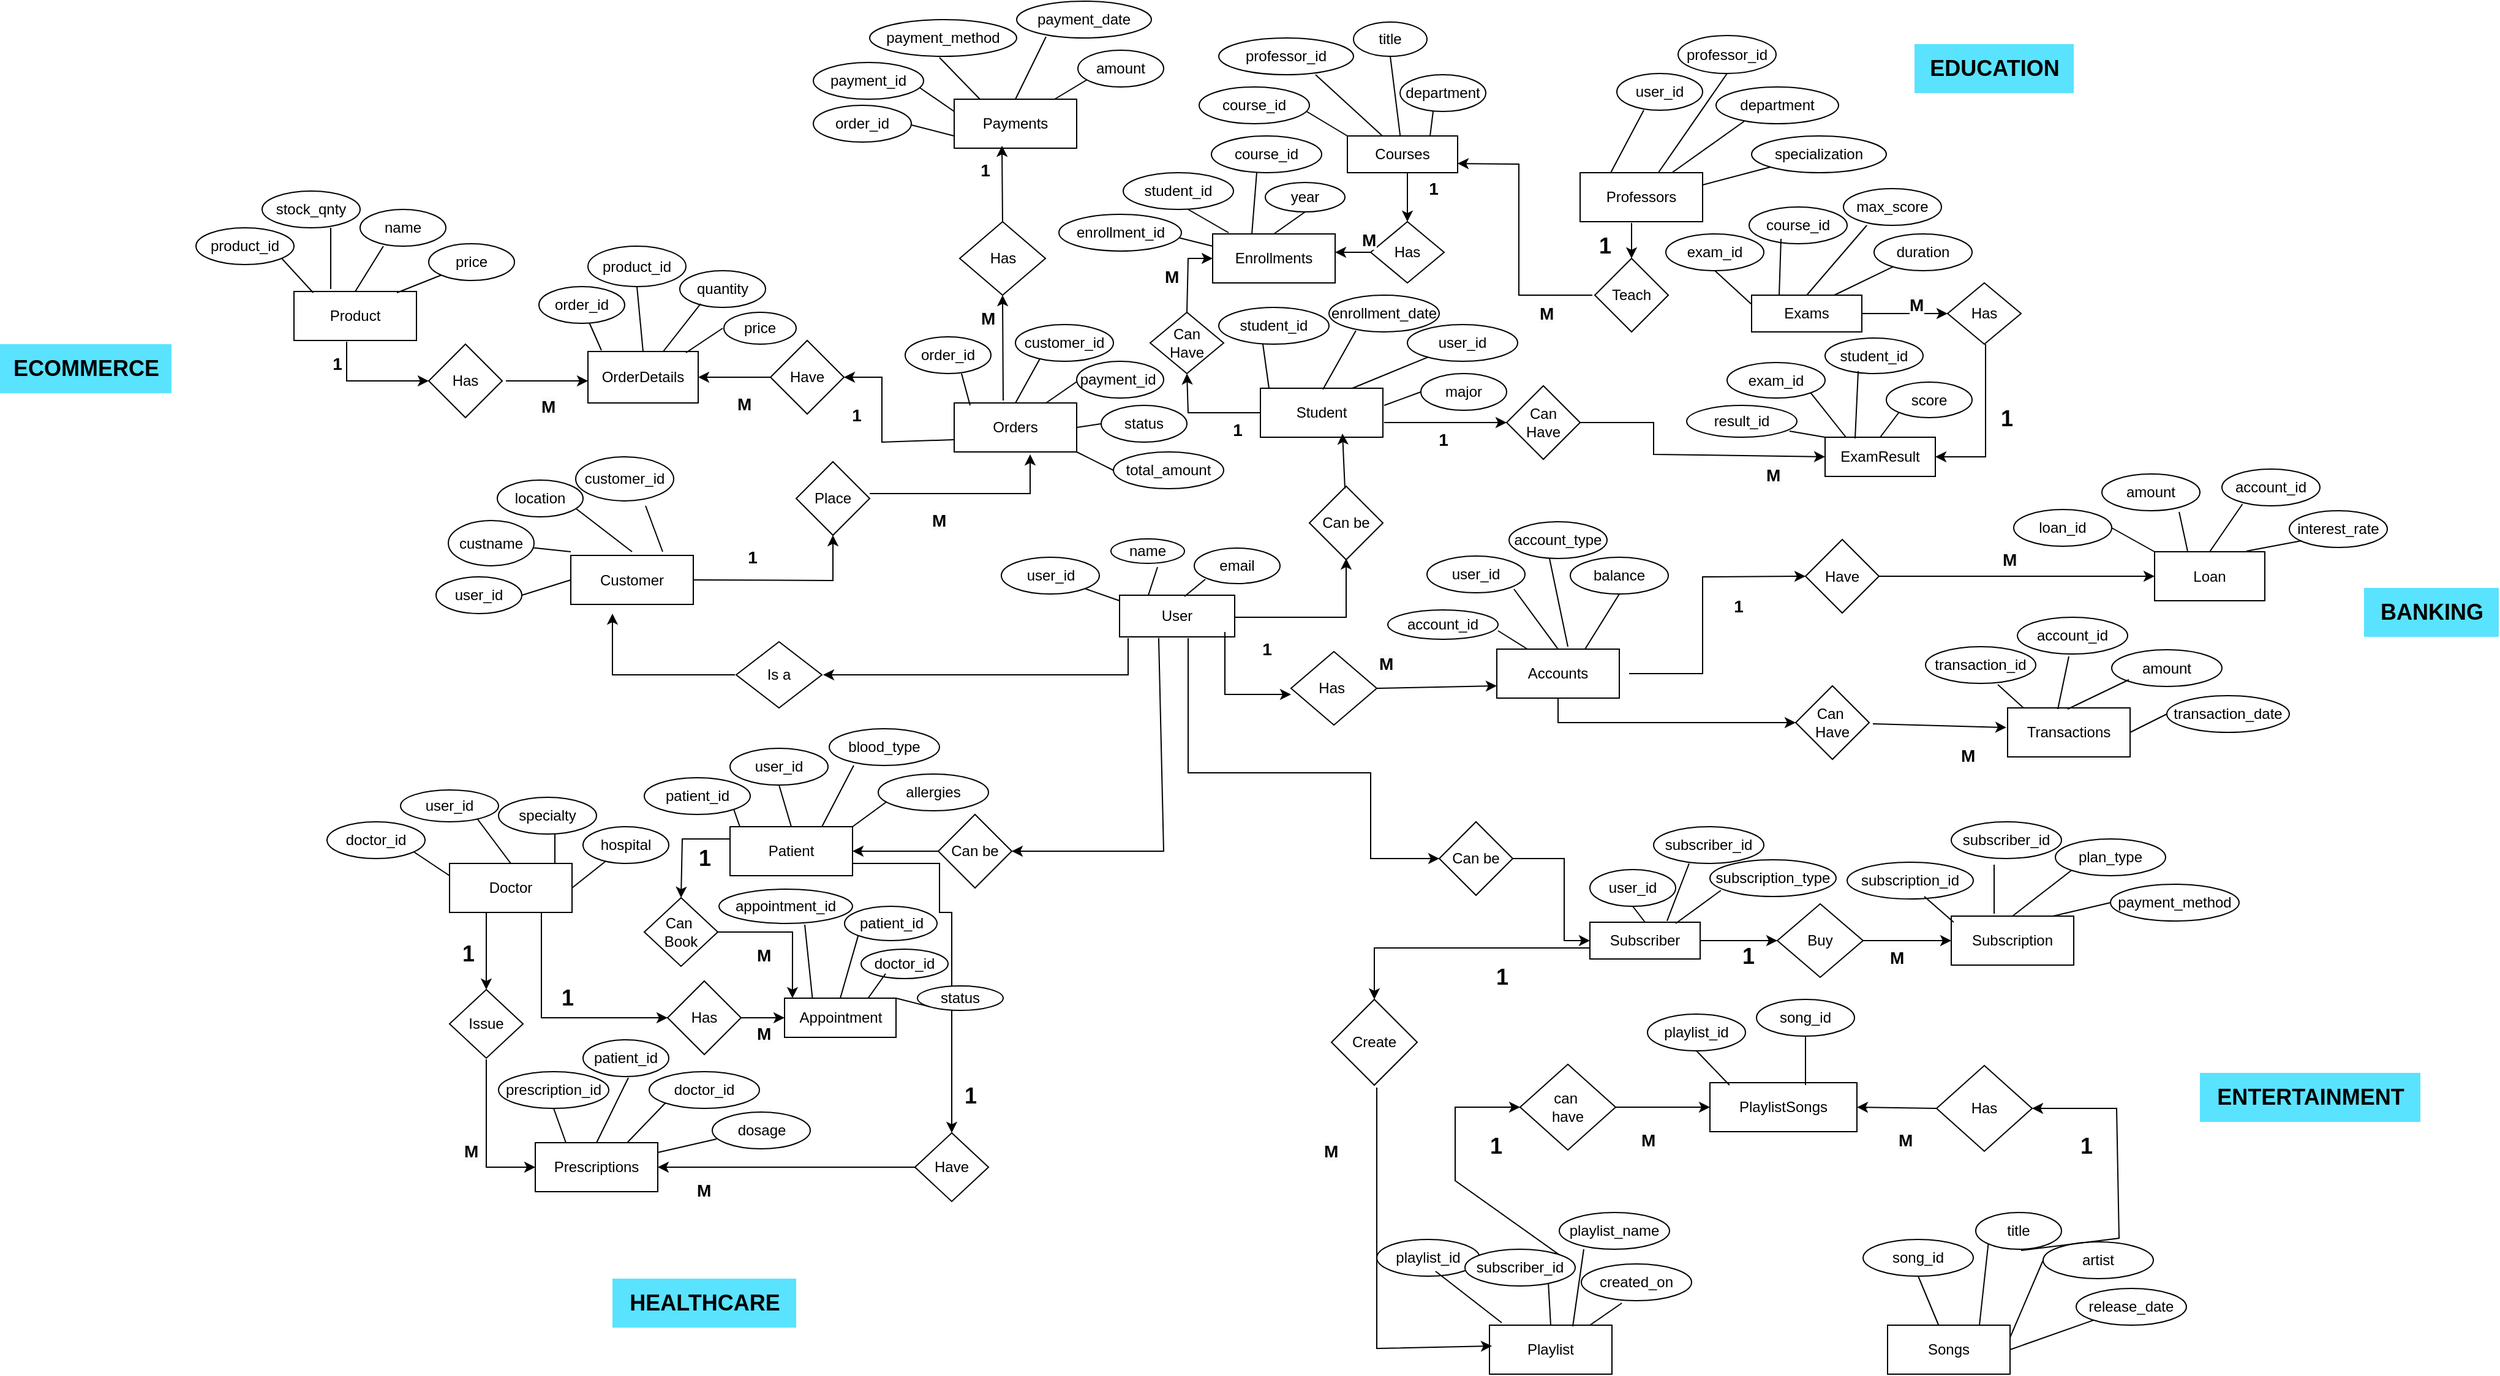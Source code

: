 <mxfile version="26.1.3">
  <diagram name="Page-1" id="wxdLQiIWg8Wsp8leFCol">
    <mxGraphModel dx="3650" dy="2165" grid="1" gridSize="10" guides="1" tooltips="1" connect="1" arrows="1" fold="1" page="1" pageScale="1" pageWidth="850" pageHeight="1100" math="0" shadow="0">
      <root>
        <mxCell id="0" />
        <mxCell id="1" parent="0" />
        <mxCell id="DKXciQr0R16n2NeMmEZQ-1" value="User" style="rounded=0;whiteSpace=wrap;html=1;" parent="1" vertex="1">
          <mxGeometry x="444" y="405" width="94" height="34" as="geometry" />
        </mxCell>
        <mxCell id="DKXciQr0R16n2NeMmEZQ-2" value="Customer" style="rounded=0;whiteSpace=wrap;html=1;" parent="1" vertex="1">
          <mxGeometry x="-4" y="372.5" width="100" height="40" as="geometry" />
        </mxCell>
        <mxCell id="DKXciQr0R16n2NeMmEZQ-3" value="Payments" style="rounded=0;whiteSpace=wrap;html=1;" parent="1" vertex="1">
          <mxGeometry x="309" width="100" height="40" as="geometry" />
        </mxCell>
        <mxCell id="DKXciQr0R16n2NeMmEZQ-4" value="Product" style="rounded=0;whiteSpace=wrap;html=1;" parent="1" vertex="1">
          <mxGeometry x="-230" y="157" width="100" height="40" as="geometry" />
        </mxCell>
        <mxCell id="DKXciQr0R16n2NeMmEZQ-5" value="Orders" style="rounded=0;whiteSpace=wrap;html=1;" parent="1" vertex="1">
          <mxGeometry x="309" y="248" width="100" height="40" as="geometry" />
        </mxCell>
        <mxCell id="DKXciQr0R16n2NeMmEZQ-6" value="Professors" style="rounded=0;whiteSpace=wrap;html=1;" parent="1" vertex="1">
          <mxGeometry x="820" y="60" width="100" height="40" as="geometry" />
        </mxCell>
        <mxCell id="DKXciQr0R16n2NeMmEZQ-7" value="Student&lt;span style=&quot;color: rgba(0, 0, 0, 0); font-family: monospace; font-size: 0px; text-align: start; text-wrap-mode: nowrap;&quot;&gt;%3CmxGraphModel%3E%3Croot%3E%3CmxCell%20id%3D%220%22%2F%3E%3CmxCell%20id%3D%221%22%20parent%3D%220%22%2F%3E%3CmxCell%20id%3D%222%22%20value%3D%22Customers%22%20style%3D%22rounded%3D0%3BwhiteSpace%3Dwrap%3Bhtml%3D1%3B%22%20vertex%3D%221%22%20parent%3D%221%22%3E%3CmxGeometry%20x%3D%2270%22%20y%3D%2280%22%20width%3D%22100%22%20height%3D%2240%22%20as%3D%22geometry%22%2F%3E%3C%2FmxCell%3E%3C%2Froot%3E%3C%2FmxGraphModel%3E&lt;/span&gt;" style="rounded=0;whiteSpace=wrap;html=1;" parent="1" vertex="1">
          <mxGeometry x="559" y="236" width="100" height="40" as="geometry" />
        </mxCell>
        <mxCell id="DKXciQr0R16n2NeMmEZQ-8" value="Exams" style="rounded=0;whiteSpace=wrap;html=1;" parent="1" vertex="1">
          <mxGeometry x="960" y="160" width="90" height="30" as="geometry" />
        </mxCell>
        <mxCell id="DKXciQr0R16n2NeMmEZQ-9" value="Courses" style="rounded=0;whiteSpace=wrap;html=1;" parent="1" vertex="1">
          <mxGeometry x="630" y="30" width="90" height="30" as="geometry" />
        </mxCell>
        <mxCell id="DKXciQr0R16n2NeMmEZQ-10" value="Patient" style="rounded=0;whiteSpace=wrap;html=1;" parent="1" vertex="1">
          <mxGeometry x="126" y="594" width="100" height="40" as="geometry" />
        </mxCell>
        <mxCell id="DKXciQr0R16n2NeMmEZQ-11" value="Doctor" style="rounded=0;whiteSpace=wrap;html=1;" parent="1" vertex="1">
          <mxGeometry x="-103" y="624" width="100" height="40" as="geometry" />
        </mxCell>
        <mxCell id="DKXciQr0R16n2NeMmEZQ-12" value="Appointment" style="rounded=0;whiteSpace=wrap;html=1;" parent="1" vertex="1">
          <mxGeometry x="170.5" y="734" width="91" height="32" as="geometry" />
        </mxCell>
        <mxCell id="DKXciQr0R16n2NeMmEZQ-14" value="&lt;span style=&quot;text-align: left;&quot;&gt;Prescriptions&lt;/span&gt;" style="rounded=0;whiteSpace=wrap;html=1;" parent="1" vertex="1">
          <mxGeometry x="-33" y="852" width="100" height="40" as="geometry" />
        </mxCell>
        <mxCell id="DKXciQr0R16n2NeMmEZQ-15" value="Accounts" style="rounded=0;whiteSpace=wrap;html=1;" parent="1" vertex="1">
          <mxGeometry x="752" y="449" width="100" height="40" as="geometry" />
        </mxCell>
        <mxCell id="DKXciQr0R16n2NeMmEZQ-16" value="Transactions" style="rounded=0;whiteSpace=wrap;html=1;" parent="1" vertex="1">
          <mxGeometry x="1169" y="497" width="100" height="40" as="geometry" />
        </mxCell>
        <mxCell id="DKXciQr0R16n2NeMmEZQ-17" value="Loan" style="rounded=0;whiteSpace=wrap;html=1;" parent="1" vertex="1">
          <mxGeometry x="1289" y="369.5" width="90" height="40" as="geometry" />
        </mxCell>
        <mxCell id="DKXciQr0R16n2NeMmEZQ-18" value="Playlist" style="rounded=0;whiteSpace=wrap;html=1;" parent="1" vertex="1">
          <mxGeometry x="746" y="1001" width="100" height="40" as="geometry" />
        </mxCell>
        <mxCell id="DKXciQr0R16n2NeMmEZQ-19" value="Songs" style="rounded=0;whiteSpace=wrap;html=1;" parent="1" vertex="1">
          <mxGeometry x="1071" y="1001" width="100" height="40" as="geometry" />
        </mxCell>
        <mxCell id="DKXciQr0R16n2NeMmEZQ-20" value="Subscription" style="rounded=0;whiteSpace=wrap;html=1;" parent="1" vertex="1">
          <mxGeometry x="1123" y="667" width="100" height="40" as="geometry" />
        </mxCell>
        <mxCell id="DKXciQr0R16n2NeMmEZQ-21" value="Has&amp;nbsp;" style="rhombus;whiteSpace=wrap;html=1;" parent="1" vertex="1">
          <mxGeometry x="584" y="451" width="70" height="60" as="geometry" />
        </mxCell>
        <mxCell id="DKXciQr0R16n2NeMmEZQ-22" value="" style="endArrow=classic;html=1;rounded=0;entryX=0;entryY=0.5;entryDx=0;entryDy=0;" parent="1" edge="1">
          <mxGeometry width="50" height="50" relative="1" as="geometry">
            <mxPoint x="530" y="435" as="sourcePoint" />
            <mxPoint x="584" y="486" as="targetPoint" />
            <Array as="points">
              <mxPoint x="530" y="486" />
            </Array>
          </mxGeometry>
        </mxCell>
        <mxCell id="DKXciQr0R16n2NeMmEZQ-23" value="" style="endArrow=classic;html=1;rounded=0;entryX=0;entryY=0.75;entryDx=0;entryDy=0;exitX=1;exitY=0.5;exitDx=0;exitDy=0;" parent="1" source="DKXciQr0R16n2NeMmEZQ-21" target="DKXciQr0R16n2NeMmEZQ-15" edge="1">
          <mxGeometry width="50" height="50" relative="1" as="geometry">
            <mxPoint x="649" y="446" as="sourcePoint" />
            <mxPoint x="584" y="456" as="targetPoint" />
            <Array as="points" />
          </mxGeometry>
        </mxCell>
        <mxCell id="DKXciQr0R16n2NeMmEZQ-24" value="Can be" style="rhombus;whiteSpace=wrap;html=1;" parent="1" vertex="1">
          <mxGeometry x="296" y="584" width="60" height="60" as="geometry" />
        </mxCell>
        <mxCell id="DKXciQr0R16n2NeMmEZQ-25" value="" style="endArrow=classic;html=1;rounded=0;exitX=0.34;exitY=1.025;exitDx=0;exitDy=0;entryX=1;entryY=0.5;entryDx=0;entryDy=0;exitPerimeter=0;" parent="1" source="DKXciQr0R16n2NeMmEZQ-1" target="DKXciQr0R16n2NeMmEZQ-24" edge="1">
          <mxGeometry width="50" height="50" relative="1" as="geometry">
            <mxPoint x="499" y="416" as="sourcePoint" />
            <mxPoint x="549" y="366" as="targetPoint" />
            <Array as="points">
              <mxPoint x="480" y="614" />
            </Array>
          </mxGeometry>
        </mxCell>
        <mxCell id="DKXciQr0R16n2NeMmEZQ-26" value="" style="endArrow=classic;html=1;rounded=0;exitX=0;exitY=0.5;exitDx=0;exitDy=0;entryX=1;entryY=0.5;entryDx=0;entryDy=0;" parent="1" source="DKXciQr0R16n2NeMmEZQ-24" target="DKXciQr0R16n2NeMmEZQ-10" edge="1">
          <mxGeometry width="50" height="50" relative="1" as="geometry">
            <mxPoint x="356" y="530" as="sourcePoint" />
            <mxPoint x="406" y="480" as="targetPoint" />
          </mxGeometry>
        </mxCell>
        <mxCell id="DKXciQr0R16n2NeMmEZQ-27" value="Is a" style="rhombus;whiteSpace=wrap;html=1;" parent="1" vertex="1">
          <mxGeometry x="131" y="443" width="70" height="54" as="geometry" />
        </mxCell>
        <mxCell id="DKXciQr0R16n2NeMmEZQ-28" value="" style="endArrow=classic;html=1;rounded=0;" parent="1" edge="1">
          <mxGeometry width="50" height="50" relative="1" as="geometry">
            <mxPoint x="451" y="440" as="sourcePoint" />
            <mxPoint x="202" y="470" as="targetPoint" />
            <Array as="points">
              <mxPoint x="451" y="470" />
            </Array>
          </mxGeometry>
        </mxCell>
        <mxCell id="DKXciQr0R16n2NeMmEZQ-29" value="" style="endArrow=classic;html=1;rounded=0;entryX=0.5;entryY=1;entryDx=0;entryDy=0;exitX=1;exitY=0.5;exitDx=0;exitDy=0;" parent="1" source="DKXciQr0R16n2NeMmEZQ-2" target="dU2uv5KBZdzxwUZeEGdV-50" edge="1">
          <mxGeometry width="50" height="50" relative="1" as="geometry">
            <mxPoint x="50" y="420" as="sourcePoint" />
            <mxPoint x="270" y="356" as="targetPoint" />
            <Array as="points">
              <mxPoint x="210" y="393" />
            </Array>
          </mxGeometry>
        </mxCell>
        <mxCell id="DKXciQr0R16n2NeMmEZQ-30" value="Can be" style="rhombus;whiteSpace=wrap;html=1;" parent="1" vertex="1">
          <mxGeometry x="599" y="316" width="60" height="60" as="geometry" />
        </mxCell>
        <mxCell id="DKXciQr0R16n2NeMmEZQ-31" value="" style="endArrow=classic;html=1;rounded=0;entryX=0.5;entryY=1;entryDx=0;entryDy=0;" parent="1" edge="1">
          <mxGeometry width="50" height="50" relative="1" as="geometry">
            <mxPoint x="538" y="423" as="sourcePoint" />
            <mxPoint x="629" y="375" as="targetPoint" />
            <Array as="points">
              <mxPoint x="629" y="423" />
            </Array>
          </mxGeometry>
        </mxCell>
        <mxCell id="DKXciQr0R16n2NeMmEZQ-32" value="" style="endArrow=classic;html=1;rounded=0;entryX=0.67;entryY=0.85;entryDx=0;entryDy=0;entryPerimeter=0;" parent="1" edge="1">
          <mxGeometry width="50" height="50" relative="1" as="geometry">
            <mxPoint x="628" y="318" as="sourcePoint" />
            <mxPoint x="626" y="273" as="targetPoint" />
          </mxGeometry>
        </mxCell>
        <mxCell id="DKXciQr0R16n2NeMmEZQ-33" value="Buy" style="rhombus;whiteSpace=wrap;html=1;" parent="1" vertex="1">
          <mxGeometry x="981" y="657" width="70" height="60" as="geometry" />
        </mxCell>
        <mxCell id="DKXciQr0R16n2NeMmEZQ-34" value="" style="endArrow=classic;html=1;rounded=0;entryX=0;entryY=0.5;entryDx=0;entryDy=0;" parent="1" target="dU2uv5KBZdzxwUZeEGdV-207" edge="1">
          <mxGeometry width="50" height="50" relative="1" as="geometry">
            <mxPoint x="500" y="440" as="sourcePoint" />
            <mxPoint x="680" y="550" as="targetPoint" />
            <Array as="points">
              <mxPoint x="500" y="550" />
              <mxPoint x="649" y="550" />
              <mxPoint x="649" y="620" />
            </Array>
          </mxGeometry>
        </mxCell>
        <mxCell id="DKXciQr0R16n2NeMmEZQ-35" value="" style="endArrow=classic;html=1;rounded=0;entryX=0;entryY=0.5;entryDx=0;entryDy=0;exitX=1;exitY=0.5;exitDx=0;exitDy=0;" parent="1" source="DKXciQr0R16n2NeMmEZQ-33" target="DKXciQr0R16n2NeMmEZQ-20" edge="1">
          <mxGeometry width="50" height="50" relative="1" as="geometry">
            <mxPoint x="848" y="633" as="sourcePoint" />
            <mxPoint x="647" y="549" as="targetPoint" />
          </mxGeometry>
        </mxCell>
        <mxCell id="DKXciQr0R16n2NeMmEZQ-37" value="Create" style="rhombus;whiteSpace=wrap;html=1;" parent="1" vertex="1">
          <mxGeometry x="617" y="735" width="70" height="70" as="geometry" />
        </mxCell>
        <mxCell id="DKXciQr0R16n2NeMmEZQ-38" value="" style="endArrow=classic;html=1;rounded=0;entryX=0;entryY=0.5;entryDx=0;entryDy=0;" parent="1" edge="1">
          <mxGeometry width="50" height="50" relative="1" as="geometry">
            <mxPoint x="654" y="807" as="sourcePoint" />
            <mxPoint x="748" y="1018" as="targetPoint" />
            <Array as="points">
              <mxPoint x="654" y="1020" />
            </Array>
          </mxGeometry>
        </mxCell>
        <mxCell id="dU2uv5KBZdzxwUZeEGdV-2" value="Can&amp;nbsp;&lt;div&gt;Have&lt;/div&gt;" style="rhombus;whiteSpace=wrap;html=1;" parent="1" vertex="1">
          <mxGeometry x="996" y="479" width="60" height="60" as="geometry" />
        </mxCell>
        <mxCell id="dU2uv5KBZdzxwUZeEGdV-4" value="" style="endArrow=classic;html=1;rounded=0;entryX=0.75;entryY=0;entryDx=0;entryDy=0;" parent="1" edge="1">
          <mxGeometry width="50" height="50" relative="1" as="geometry">
            <mxPoint x="1059" y="510" as="sourcePoint" />
            <mxPoint x="1168" y="513" as="targetPoint" />
            <Array as="points" />
          </mxGeometry>
        </mxCell>
        <mxCell id="dU2uv5KBZdzxwUZeEGdV-5" value="Have" style="rhombus;whiteSpace=wrap;html=1;" parent="1" vertex="1">
          <mxGeometry x="1004" y="359.5" width="60" height="60" as="geometry" />
        </mxCell>
        <mxCell id="dU2uv5KBZdzxwUZeEGdV-6" value="" style="endArrow=classic;html=1;rounded=0;entryX=0;entryY=0.5;entryDx=0;entryDy=0;" parent="1" target="dU2uv5KBZdzxwUZeEGdV-5" edge="1">
          <mxGeometry width="50" height="50" relative="1" as="geometry">
            <mxPoint x="860" y="469" as="sourcePoint" />
            <mxPoint x="850" y="461" as="targetPoint" />
            <Array as="points">
              <mxPoint x="920" y="469" />
              <mxPoint x="920" y="390" />
            </Array>
          </mxGeometry>
        </mxCell>
        <mxCell id="dU2uv5KBZdzxwUZeEGdV-7" value="" style="endArrow=classic;html=1;rounded=0;exitX=1;exitY=0.5;exitDx=0;exitDy=0;entryX=0;entryY=0.5;entryDx=0;entryDy=0;" parent="1" source="dU2uv5KBZdzxwUZeEGdV-5" target="DKXciQr0R16n2NeMmEZQ-17" edge="1">
          <mxGeometry width="50" height="50" relative="1" as="geometry">
            <mxPoint x="1059" y="462" as="sourcePoint" />
            <mxPoint x="1269" y="375" as="targetPoint" />
          </mxGeometry>
        </mxCell>
        <mxCell id="dU2uv5KBZdzxwUZeEGdV-8" value="Have" style="rhombus;whiteSpace=wrap;html=1;" parent="1" vertex="1">
          <mxGeometry x="277" y="844" width="60" height="56" as="geometry" />
        </mxCell>
        <mxCell id="dU2uv5KBZdzxwUZeEGdV-9" value="Issue" style="rhombus;whiteSpace=wrap;html=1;" parent="1" vertex="1">
          <mxGeometry x="-103" y="727" width="60" height="56" as="geometry" />
        </mxCell>
        <mxCell id="dU2uv5KBZdzxwUZeEGdV-10" value="Can&amp;nbsp;&lt;div&gt;Book&lt;/div&gt;" style="rhombus;whiteSpace=wrap;html=1;" parent="1" vertex="1">
          <mxGeometry x="56" y="652" width="60" height="56" as="geometry" />
        </mxCell>
        <mxCell id="dU2uv5KBZdzxwUZeEGdV-11" value="" style="endArrow=classic;html=1;rounded=0;entryX=0.5;entryY=0;entryDx=0;entryDy=0;exitX=0;exitY=0.25;exitDx=0;exitDy=0;" parent="1" source="DKXciQr0R16n2NeMmEZQ-10" target="dU2uv5KBZdzxwUZeEGdV-10" edge="1">
          <mxGeometry width="50" height="50" relative="1" as="geometry">
            <mxPoint x="197" y="634" as="sourcePoint" />
            <mxPoint x="487" y="604" as="targetPoint" />
            <Array as="points">
              <mxPoint x="87" y="604" />
            </Array>
          </mxGeometry>
        </mxCell>
        <mxCell id="dU2uv5KBZdzxwUZeEGdV-12" value="" style="endArrow=classic;html=1;rounded=0;exitX=1;exitY=0.5;exitDx=0;exitDy=0;entryX=0.071;entryY=0;entryDx=0;entryDy=0;entryPerimeter=0;" parent="1" source="dU2uv5KBZdzxwUZeEGdV-10" target="DKXciQr0R16n2NeMmEZQ-12" edge="1">
          <mxGeometry width="50" height="50" relative="1" as="geometry">
            <mxPoint x="437" y="654" as="sourcePoint" />
            <mxPoint x="177" y="724" as="targetPoint" />
            <Array as="points">
              <mxPoint x="177" y="680" />
            </Array>
          </mxGeometry>
        </mxCell>
        <mxCell id="dU2uv5KBZdzxwUZeEGdV-13" value="" style="endArrow=classic;html=1;rounded=0;exitX=1;exitY=0.75;exitDx=0;exitDy=0;entryX=0.5;entryY=0;entryDx=0;entryDy=0;exitPerimeter=0;" parent="1" source="DKXciQr0R16n2NeMmEZQ-10" target="dU2uv5KBZdzxwUZeEGdV-8" edge="1">
          <mxGeometry width="50" height="50" relative="1" as="geometry">
            <mxPoint x="437" y="654" as="sourcePoint" />
            <mxPoint x="207" y="794" as="targetPoint" />
            <Array as="points">
              <mxPoint x="297" y="624" />
              <mxPoint x="297" y="664" />
              <mxPoint x="307" y="664" />
              <mxPoint x="307" y="714" />
            </Array>
          </mxGeometry>
        </mxCell>
        <mxCell id="dU2uv5KBZdzxwUZeEGdV-14" value="" style="endArrow=classic;html=1;rounded=0;entryX=1;entryY=0.5;entryDx=0;entryDy=0;exitX=0;exitY=0.5;exitDx=0;exitDy=0;" parent="1" source="dU2uv5KBZdzxwUZeEGdV-8" target="DKXciQr0R16n2NeMmEZQ-14" edge="1">
          <mxGeometry width="50" height="50" relative="1" as="geometry">
            <mxPoint x="437" y="654" as="sourcePoint" />
            <mxPoint x="487" y="604" as="targetPoint" />
          </mxGeometry>
        </mxCell>
        <mxCell id="dU2uv5KBZdzxwUZeEGdV-15" value="" style="endArrow=classic;html=1;rounded=0;entryX=0.5;entryY=0;entryDx=0;entryDy=0;" parent="1" target="dU2uv5KBZdzxwUZeEGdV-9" edge="1">
          <mxGeometry width="50" height="50" relative="1" as="geometry">
            <mxPoint x="-73" y="664" as="sourcePoint" />
            <mxPoint x="487" y="604" as="targetPoint" />
          </mxGeometry>
        </mxCell>
        <mxCell id="dU2uv5KBZdzxwUZeEGdV-16" value="" style="endArrow=classic;html=1;rounded=0;entryX=0;entryY=0.5;entryDx=0;entryDy=0;" parent="1" target="DKXciQr0R16n2NeMmEZQ-14" edge="1">
          <mxGeometry width="50" height="50" relative="1" as="geometry">
            <mxPoint x="-73" y="784" as="sourcePoint" />
            <mxPoint x="487" y="604" as="targetPoint" />
            <Array as="points">
              <mxPoint x="-73" y="872" />
            </Array>
          </mxGeometry>
        </mxCell>
        <mxCell id="dU2uv5KBZdzxwUZeEGdV-17" value="&amp;nbsp;&lt;br&gt;&lt;span style=&quot;color: rgb(0, 0, 0); font-family: Helvetica; font-size: 12px; font-style: normal; font-variant-ligatures: normal; font-variant-caps: normal; font-weight: 400; letter-spacing: normal; orphans: 2; text-align: center; text-indent: 0px; text-transform: none; widows: 2; word-spacing: 0px; -webkit-text-stroke-width: 0px; white-space: normal; background-color: rgb(251, 251, 251); text-decoration-thickness: initial; text-decoration-style: initial; text-decoration-color: initial; float: none; display: inline !important;&quot;&gt;Has&lt;/span&gt;&lt;div&gt;&lt;br/&gt;&lt;/div&gt;" style="rhombus;whiteSpace=wrap;html=1;" parent="1" vertex="1">
          <mxGeometry x="75" y="720" width="60" height="60" as="geometry" />
        </mxCell>
        <mxCell id="dU2uv5KBZdzxwUZeEGdV-18" value="" style="endArrow=classic;html=1;rounded=0;exitX=0.75;exitY=1;exitDx=0;exitDy=0;entryX=0;entryY=0.5;entryDx=0;entryDy=0;" parent="1" source="DKXciQr0R16n2NeMmEZQ-11" target="dU2uv5KBZdzxwUZeEGdV-17" edge="1">
          <mxGeometry width="50" height="50" relative="1" as="geometry">
            <mxPoint x="437" y="654" as="sourcePoint" />
            <mxPoint x="487" y="604" as="targetPoint" />
            <Array as="points">
              <mxPoint x="-28" y="750" />
            </Array>
          </mxGeometry>
        </mxCell>
        <mxCell id="dU2uv5KBZdzxwUZeEGdV-19" value="" style="endArrow=classic;html=1;rounded=0;exitX=1;exitY=0.5;exitDx=0;exitDy=0;" parent="1" source="dU2uv5KBZdzxwUZeEGdV-17" target="DKXciQr0R16n2NeMmEZQ-12" edge="1">
          <mxGeometry width="50" height="50" relative="1" as="geometry">
            <mxPoint x="437" y="654" as="sourcePoint" />
            <mxPoint x="487" y="604" as="targetPoint" />
          </mxGeometry>
        </mxCell>
        <mxCell id="dU2uv5KBZdzxwUZeEGdV-23" value="Teach" style="rhombus;whiteSpace=wrap;html=1;" parent="1" vertex="1">
          <mxGeometry x="832" y="130" width="60" height="60" as="geometry" />
        </mxCell>
        <mxCell id="dU2uv5KBZdzxwUZeEGdV-24" value="" style="endArrow=classic;html=1;rounded=0;entryX=0.5;entryY=0;entryDx=0;entryDy=0;exitX=0.42;exitY=1.025;exitDx=0;exitDy=0;exitPerimeter=0;" parent="1" source="DKXciQr0R16n2NeMmEZQ-6" target="dU2uv5KBZdzxwUZeEGdV-23" edge="1">
          <mxGeometry width="50" height="50" relative="1" as="geometry">
            <mxPoint x="798" y="122" as="sourcePoint" />
            <mxPoint x="630" y="250" as="targetPoint" />
          </mxGeometry>
        </mxCell>
        <mxCell id="dU2uv5KBZdzxwUZeEGdV-25" value="ExamResult" style="rounded=0;whiteSpace=wrap;html=1;" parent="1" vertex="1">
          <mxGeometry x="1020" y="276" width="90" height="32" as="geometry" />
        </mxCell>
        <mxCell id="dU2uv5KBZdzxwUZeEGdV-26" value="" style="endArrow=classic;html=1;rounded=0;entryX=1;entryY=0.75;entryDx=0;entryDy=0;" parent="1" target="DKXciQr0R16n2NeMmEZQ-9" edge="1">
          <mxGeometry width="50" height="50" relative="1" as="geometry">
            <mxPoint x="830" y="160" as="sourcePoint" />
            <mxPoint x="630" y="180" as="targetPoint" />
            <Array as="points">
              <mxPoint x="770" y="160" />
              <mxPoint x="770" y="53" />
            </Array>
          </mxGeometry>
        </mxCell>
        <mxCell id="dU2uv5KBZdzxwUZeEGdV-27" value="Can&lt;div&gt;Have&lt;/div&gt;" style="rhombus;whiteSpace=wrap;html=1;" parent="1" vertex="1">
          <mxGeometry x="760" y="234" width="60" height="60" as="geometry" />
        </mxCell>
        <mxCell id="dU2uv5KBZdzxwUZeEGdV-28" value="" style="endArrow=classic;html=1;rounded=0;entryX=0;entryY=0.5;entryDx=0;entryDy=0;" parent="1" target="dU2uv5KBZdzxwUZeEGdV-27" edge="1">
          <mxGeometry width="50" height="50" relative="1" as="geometry">
            <mxPoint x="660" y="264" as="sourcePoint" />
            <mxPoint x="729" y="259" as="targetPoint" />
          </mxGeometry>
        </mxCell>
        <mxCell id="dU2uv5KBZdzxwUZeEGdV-29" value="" style="endArrow=classic;html=1;rounded=0;entryX=0;entryY=0.5;entryDx=0;entryDy=0;exitX=1;exitY=0.5;exitDx=0;exitDy=0;" parent="1" source="dU2uv5KBZdzxwUZeEGdV-27" target="dU2uv5KBZdzxwUZeEGdV-25" edge="1">
          <mxGeometry width="50" height="50" relative="1" as="geometry">
            <mxPoint x="670" y="274" as="sourcePoint" />
            <mxPoint x="739" y="274" as="targetPoint" />
            <Array as="points">
              <mxPoint x="880" y="264" />
              <mxPoint x="880" y="290" />
            </Array>
          </mxGeometry>
        </mxCell>
        <mxCell id="dU2uv5KBZdzxwUZeEGdV-30" value="Has" style="rhombus;whiteSpace=wrap;html=1;" parent="1" vertex="1">
          <mxGeometry x="1120" y="150" width="60" height="50" as="geometry" />
        </mxCell>
        <mxCell id="dU2uv5KBZdzxwUZeEGdV-31" value="" style="endArrow=classic;html=1;rounded=0;entryX=0;entryY=0.5;entryDx=0;entryDy=0;exitX=1;exitY=0.5;exitDx=0;exitDy=0;exitPerimeter=0;" parent="1" source="DKXciQr0R16n2NeMmEZQ-8" target="dU2uv5KBZdzxwUZeEGdV-30" edge="1">
          <mxGeometry width="50" height="50" relative="1" as="geometry">
            <mxPoint x="580" y="230" as="sourcePoint" />
            <mxPoint x="630" y="180" as="targetPoint" />
          </mxGeometry>
        </mxCell>
        <mxCell id="dU2uv5KBZdzxwUZeEGdV-32" value="" style="endArrow=classic;html=1;rounded=0;entryX=1;entryY=0.5;entryDx=0;entryDy=0;exitX=0.517;exitY=1;exitDx=0;exitDy=0;exitPerimeter=0;" parent="1" source="dU2uv5KBZdzxwUZeEGdV-30" target="dU2uv5KBZdzxwUZeEGdV-25" edge="1">
          <mxGeometry width="50" height="50" relative="1" as="geometry">
            <mxPoint x="1116" y="200" as="sourcePoint" />
            <mxPoint x="1121" y="248" as="targetPoint" />
            <Array as="points">
              <mxPoint x="1151" y="292" />
            </Array>
          </mxGeometry>
        </mxCell>
        <mxCell id="dU2uv5KBZdzxwUZeEGdV-33" value="Enrollments" style="rounded=0;whiteSpace=wrap;html=1;" parent="1" vertex="1">
          <mxGeometry x="520" y="110" width="100" height="40" as="geometry" />
        </mxCell>
        <mxCell id="dU2uv5KBZdzxwUZeEGdV-34" value="Can&lt;div&gt;Have&lt;/div&gt;" style="rhombus;whiteSpace=wrap;html=1;" parent="1" vertex="1">
          <mxGeometry x="469" y="174" width="60" height="50" as="geometry" />
        </mxCell>
        <mxCell id="dU2uv5KBZdzxwUZeEGdV-35" value="" style="endArrow=classic;html=1;rounded=0;entryX=0.5;entryY=1;entryDx=0;entryDy=0;exitX=0;exitY=0.5;exitDx=0;exitDy=0;" parent="1" source="DKXciQr0R16n2NeMmEZQ-7" target="dU2uv5KBZdzxwUZeEGdV-34" edge="1">
          <mxGeometry width="50" height="50" relative="1" as="geometry">
            <mxPoint x="580" y="230" as="sourcePoint" />
            <mxPoint x="630" y="180" as="targetPoint" />
            <Array as="points">
              <mxPoint x="500" y="256" />
            </Array>
          </mxGeometry>
        </mxCell>
        <mxCell id="dU2uv5KBZdzxwUZeEGdV-36" value="" style="endArrow=classic;html=1;rounded=0;entryX=0;entryY=0.5;entryDx=0;entryDy=0;exitX=0.5;exitY=0;exitDx=0;exitDy=0;" parent="1" source="dU2uv5KBZdzxwUZeEGdV-34" target="dU2uv5KBZdzxwUZeEGdV-33" edge="1">
          <mxGeometry width="50" height="50" relative="1" as="geometry">
            <mxPoint x="580" y="230" as="sourcePoint" />
            <mxPoint x="630" y="180" as="targetPoint" />
            <Array as="points">
              <mxPoint x="500" y="130" />
            </Array>
          </mxGeometry>
        </mxCell>
        <mxCell id="dU2uv5KBZdzxwUZeEGdV-37" value="Has" style="rhombus;whiteSpace=wrap;html=1;" parent="1" vertex="1">
          <mxGeometry x="649" y="100" width="60" height="50" as="geometry" />
        </mxCell>
        <mxCell id="dU2uv5KBZdzxwUZeEGdV-38" value="" style="endArrow=classic;html=1;rounded=0;exitX=0.5;exitY=1;exitDx=0;exitDy=0;" parent="1" edge="1">
          <mxGeometry width="50" height="50" relative="1" as="geometry">
            <mxPoint x="679" y="60" as="sourcePoint" />
            <mxPoint x="679" y="100" as="targetPoint" />
          </mxGeometry>
        </mxCell>
        <mxCell id="dU2uv5KBZdzxwUZeEGdV-39" value="" style="endArrow=classic;html=1;rounded=0;entryX=1;entryY=0.375;entryDx=0;entryDy=0;exitX=0;exitY=0.5;exitDx=0;exitDy=0;entryPerimeter=0;" parent="1" source="dU2uv5KBZdzxwUZeEGdV-37" target="dU2uv5KBZdzxwUZeEGdV-33" edge="1">
          <mxGeometry width="50" height="50" relative="1" as="geometry">
            <mxPoint x="580" y="230" as="sourcePoint" />
            <mxPoint x="630" y="180" as="targetPoint" />
          </mxGeometry>
        </mxCell>
        <mxCell id="dU2uv5KBZdzxwUZeEGdV-43" value="Has" style="rhombus;whiteSpace=wrap;html=1;" parent="1" vertex="1">
          <mxGeometry x="313.5" y="100" width="70" height="60" as="geometry" />
        </mxCell>
        <mxCell id="dU2uv5KBZdzxwUZeEGdV-44" value="" style="endArrow=classic;html=1;rounded=0;exitX=0.4;exitY=-0.05;exitDx=0;exitDy=0;exitPerimeter=0;entryX=0.5;entryY=1;entryDx=0;entryDy=0;" parent="1" source="DKXciQr0R16n2NeMmEZQ-5" target="dU2uv5KBZdzxwUZeEGdV-43" edge="1">
          <mxGeometry width="50" height="50" relative="1" as="geometry">
            <mxPoint x="580" y="70" as="sourcePoint" />
            <mxPoint x="350" y="200" as="targetPoint" />
          </mxGeometry>
        </mxCell>
        <mxCell id="dU2uv5KBZdzxwUZeEGdV-46" value="" style="endArrow=classic;html=1;rounded=0;exitX=0.5;exitY=0;exitDx=0;exitDy=0;entryX=0.39;entryY=0.95;entryDx=0;entryDy=0;entryPerimeter=0;" parent="1" source="dU2uv5KBZdzxwUZeEGdV-43" target="DKXciQr0R16n2NeMmEZQ-3" edge="1">
          <mxGeometry width="50" height="50" relative="1" as="geometry">
            <mxPoint x="580" y="70" as="sourcePoint" />
            <mxPoint x="630" y="20" as="targetPoint" />
          </mxGeometry>
        </mxCell>
        <mxCell id="dU2uv5KBZdzxwUZeEGdV-47" value="Has" style="rhombus;whiteSpace=wrap;html=1;" parent="1" vertex="1">
          <mxGeometry x="-120" y="200" width="60" height="60" as="geometry" />
        </mxCell>
        <mxCell id="dU2uv5KBZdzxwUZeEGdV-48" value="" style="endArrow=classic;html=1;rounded=0;entryX=0;entryY=0.5;entryDx=0;entryDy=0;exitX=0.43;exitY=1.025;exitDx=0;exitDy=0;exitPerimeter=0;" parent="1" source="DKXciQr0R16n2NeMmEZQ-4" target="dU2uv5KBZdzxwUZeEGdV-47" edge="1">
          <mxGeometry width="50" height="50" relative="1" as="geometry">
            <mxPoint x="270" y="230" as="sourcePoint" />
            <mxPoint x="320" y="180" as="targetPoint" />
            <Array as="points">
              <mxPoint x="-187" y="230" />
            </Array>
          </mxGeometry>
        </mxCell>
        <mxCell id="dU2uv5KBZdzxwUZeEGdV-49" value="" style="endArrow=classic;html=1;rounded=0;" parent="1" edge="1">
          <mxGeometry width="50" height="50" relative="1" as="geometry">
            <mxPoint x="-57" y="230" as="sourcePoint" />
            <mxPoint x="10" y="230" as="targetPoint" />
            <Array as="points">
              <mxPoint x="-40" y="230" />
              <mxPoint x="10" y="230" />
              <mxPoint x="-20" y="230" />
            </Array>
          </mxGeometry>
        </mxCell>
        <mxCell id="dU2uv5KBZdzxwUZeEGdV-50" value="Place" style="rhombus;whiteSpace=wrap;html=1;" parent="1" vertex="1">
          <mxGeometry x="180" y="296" width="60" height="60" as="geometry" />
        </mxCell>
        <mxCell id="dU2uv5KBZdzxwUZeEGdV-52" value="" style="endArrow=classic;html=1;rounded=0;entryX=0.62;entryY=1.05;entryDx=0;entryDy=0;entryPerimeter=0;" parent="1" target="DKXciQr0R16n2NeMmEZQ-5" edge="1">
          <mxGeometry width="50" height="50" relative="1" as="geometry">
            <mxPoint x="240" y="322" as="sourcePoint" />
            <mxPoint x="371" y="299" as="targetPoint" />
            <Array as="points">
              <mxPoint x="371" y="322" />
            </Array>
          </mxGeometry>
        </mxCell>
        <mxCell id="dU2uv5KBZdzxwUZeEGdV-53" value="" style="endArrow=none;html=1;rounded=0;exitX=0.75;exitY=0;exitDx=0;exitDy=0;entryX=0.638;entryY=1.028;entryDx=0;entryDy=0;entryPerimeter=0;" parent="1" edge="1">
          <mxGeometry width="50" height="50" relative="1" as="geometry">
            <mxPoint x="71.0" y="369.5" as="sourcePoint" />
            <mxPoint x="57.04" y="332.008" as="targetPoint" />
          </mxGeometry>
        </mxCell>
        <mxCell id="dU2uv5KBZdzxwUZeEGdV-54" value="customer_id" style="ellipse;whiteSpace=wrap;html=1;" parent="1" vertex="1">
          <mxGeometry y="292" width="80" height="36" as="geometry" />
        </mxCell>
        <mxCell id="dU2uv5KBZdzxwUZeEGdV-55" value="" style="endArrow=none;html=1;rounded=0;exitX=0.5;exitY=0;exitDx=0;exitDy=0;" parent="1" edge="1">
          <mxGeometry width="50" height="50" relative="1" as="geometry">
            <mxPoint x="46.0" y="369.5" as="sourcePoint" />
            <mxPoint x="-4" y="331" as="targetPoint" />
          </mxGeometry>
        </mxCell>
        <mxCell id="dU2uv5KBZdzxwUZeEGdV-56" value="location" style="ellipse;whiteSpace=wrap;html=1;" parent="1" vertex="1">
          <mxGeometry x="-64" y="311" width="70" height="30" as="geometry" />
        </mxCell>
        <mxCell id="dU2uv5KBZdzxwUZeEGdV-57" value="" style="endArrow=none;html=1;rounded=0;exitX=0;exitY=0;exitDx=0;exitDy=0;" parent="1" source="dU2uv5KBZdzxwUZeEGdV-58" edge="1">
          <mxGeometry width="50" height="50" relative="1" as="geometry">
            <mxPoint x="246" y="421" as="sourcePoint" />
            <mxPoint x="-44" y="361" as="targetPoint" />
          </mxGeometry>
        </mxCell>
        <mxCell id="dU2uv5KBZdzxwUZeEGdV-59" value="" style="endArrow=none;html=1;rounded=0;exitX=0;exitY=0;exitDx=0;exitDy=0;" parent="1" target="dU2uv5KBZdzxwUZeEGdV-58" edge="1">
          <mxGeometry width="50" height="50" relative="1" as="geometry">
            <mxPoint x="-4.0" y="369.5" as="sourcePoint" />
            <mxPoint x="-44" y="361" as="targetPoint" />
          </mxGeometry>
        </mxCell>
        <mxCell id="dU2uv5KBZdzxwUZeEGdV-58" value="custname" style="ellipse;whiteSpace=wrap;html=1;" parent="1" vertex="1">
          <mxGeometry x="-104" y="344" width="70" height="37" as="geometry" />
        </mxCell>
        <mxCell id="dU2uv5KBZdzxwUZeEGdV-60" value="" style="endArrow=none;html=1;rounded=0;exitX=1;exitY=0.5;exitDx=0;exitDy=0;" parent="1" source="DKXciQr0R16n2NeMmEZQ-11" target="dU2uv5KBZdzxwUZeEGdV-61" edge="1">
          <mxGeometry width="50" height="50" relative="1" as="geometry">
            <mxPoint x="167" y="534" as="sourcePoint" />
            <mxPoint x="27" y="624" as="targetPoint" />
          </mxGeometry>
        </mxCell>
        <mxCell id="dU2uv5KBZdzxwUZeEGdV-61" value="hospital" style="ellipse;whiteSpace=wrap;html=1;" parent="1" vertex="1">
          <mxGeometry x="6" y="594" width="70" height="30" as="geometry" />
        </mxCell>
        <mxCell id="dU2uv5KBZdzxwUZeEGdV-62" value="" style="endArrow=none;html=1;rounded=0;entryX=0.86;entryY=0;entryDx=0;entryDy=0;entryPerimeter=0;" parent="1" target="DKXciQr0R16n2NeMmEZQ-11" edge="1">
          <mxGeometry width="50" height="50" relative="1" as="geometry">
            <mxPoint x="-17" y="594" as="sourcePoint" />
            <mxPoint x="217" y="484" as="targetPoint" />
          </mxGeometry>
        </mxCell>
        <mxCell id="dU2uv5KBZdzxwUZeEGdV-63" value="specialty" style="ellipse;whiteSpace=wrap;html=1;" parent="1" vertex="1">
          <mxGeometry x="-63" y="570" width="80" height="30" as="geometry" />
        </mxCell>
        <mxCell id="dU2uv5KBZdzxwUZeEGdV-64" value="" style="endArrow=none;html=1;rounded=0;exitX=0.5;exitY=0;exitDx=0;exitDy=0;" parent="1" source="DKXciQr0R16n2NeMmEZQ-11" edge="1">
          <mxGeometry width="50" height="50" relative="1" as="geometry">
            <mxPoint x="167" y="534" as="sourcePoint" />
            <mxPoint x="-83" y="584" as="targetPoint" />
          </mxGeometry>
        </mxCell>
        <mxCell id="dU2uv5KBZdzxwUZeEGdV-65" value="user_id" style="ellipse;whiteSpace=wrap;html=1;" parent="1" vertex="1">
          <mxGeometry x="-143" y="564" width="80" height="26" as="geometry" />
        </mxCell>
        <mxCell id="dU2uv5KBZdzxwUZeEGdV-66" value="" style="endArrow=none;html=1;rounded=0;exitX=0;exitY=0.25;exitDx=0;exitDy=0;" parent="1" source="DKXciQr0R16n2NeMmEZQ-11" edge="1">
          <mxGeometry width="50" height="50" relative="1" as="geometry">
            <mxPoint x="167" y="534" as="sourcePoint" />
            <mxPoint x="-133" y="614" as="targetPoint" />
          </mxGeometry>
        </mxCell>
        <mxCell id="dU2uv5KBZdzxwUZeEGdV-67" value="doctor_id" style="ellipse;whiteSpace=wrap;html=1;" parent="1" vertex="1">
          <mxGeometry x="-203" y="590" width="80" height="30" as="geometry" />
        </mxCell>
        <mxCell id="dU2uv5KBZdzxwUZeEGdV-68" value="" style="endArrow=none;html=1;rounded=0;exitX=0.08;exitY=0;exitDx=0;exitDy=0;exitPerimeter=0;" parent="1" source="DKXciQr0R16n2NeMmEZQ-10" edge="1">
          <mxGeometry width="50" height="50" relative="1" as="geometry">
            <mxPoint x="97" y="534" as="sourcePoint" />
            <mxPoint x="127" y="574" as="targetPoint" />
          </mxGeometry>
        </mxCell>
        <mxCell id="dU2uv5KBZdzxwUZeEGdV-69" value="patient_id" style="ellipse;whiteSpace=wrap;html=1;" parent="1" vertex="1">
          <mxGeometry x="56" y="554" width="86.5" height="30" as="geometry" />
        </mxCell>
        <mxCell id="dU2uv5KBZdzxwUZeEGdV-72" value="" style="endArrow=none;html=1;rounded=0;exitX=0.75;exitY=0;exitDx=0;exitDy=0;entryX=0.222;entryY=1;entryDx=0;entryDy=0;entryPerimeter=0;" parent="1" source="DKXciQr0R16n2NeMmEZQ-10" target="dU2uv5KBZdzxwUZeEGdV-75" edge="1">
          <mxGeometry width="50" height="50" relative="1" as="geometry">
            <mxPoint x="199" y="598" as="sourcePoint" />
            <mxPoint x="232.97" y="567.99" as="targetPoint" />
          </mxGeometry>
        </mxCell>
        <mxCell id="dU2uv5KBZdzxwUZeEGdV-73" value="" style="endArrow=none;html=1;rounded=0;exitX=0.5;exitY=0;exitDx=0;exitDy=0;entryX=0.5;entryY=1;entryDx=0;entryDy=0;" parent="1" source="DKXciQr0R16n2NeMmEZQ-10" target="dU2uv5KBZdzxwUZeEGdV-74" edge="1">
          <mxGeometry width="50" height="50" relative="1" as="geometry">
            <mxPoint x="97" y="534" as="sourcePoint" />
            <mxPoint x="187" y="554" as="targetPoint" />
          </mxGeometry>
        </mxCell>
        <mxCell id="dU2uv5KBZdzxwUZeEGdV-74" value="user_id" style="ellipse;whiteSpace=wrap;html=1;" parent="1" vertex="1">
          <mxGeometry x="126" y="530" width="80" height="30" as="geometry" />
        </mxCell>
        <mxCell id="dU2uv5KBZdzxwUZeEGdV-75" value="blood_type" style="ellipse;whiteSpace=wrap;html=1;" parent="1" vertex="1">
          <mxGeometry x="207" y="514" width="90" height="30" as="geometry" />
        </mxCell>
        <mxCell id="dU2uv5KBZdzxwUZeEGdV-76" value="order_id" style="ellipse;whiteSpace=wrap;html=1;" parent="1" vertex="1">
          <mxGeometry x="269" y="194" width="70" height="30" as="geometry" />
        </mxCell>
        <mxCell id="dU2uv5KBZdzxwUZeEGdV-77" value="" style="endArrow=none;html=1;rounded=0;exitX=0.657;exitY=1;exitDx=0;exitDy=0;exitPerimeter=0;" parent="1" source="dU2uv5KBZdzxwUZeEGdV-76" edge="1">
          <mxGeometry width="50" height="50" relative="1" as="geometry">
            <mxPoint x="459" y="372" as="sourcePoint" />
            <mxPoint x="322" y="250" as="targetPoint" />
          </mxGeometry>
        </mxCell>
        <mxCell id="dU2uv5KBZdzxwUZeEGdV-78" value="product_id" style="ellipse;whiteSpace=wrap;html=1;" parent="1" vertex="1">
          <mxGeometry x="-310" y="105" width="80" height="30" as="geometry" />
        </mxCell>
        <mxCell id="dU2uv5KBZdzxwUZeEGdV-79" value="" style="endArrow=none;html=1;rounded=0;entryX=0.157;entryY=0.1;entryDx=0;entryDy=0;entryPerimeter=0;" parent="1" edge="1">
          <mxGeometry width="50" height="50" relative="1" as="geometry">
            <mxPoint x="-240" y="130" as="sourcePoint" />
            <mxPoint x="-214.3" y="158.0" as="targetPoint" />
          </mxGeometry>
        </mxCell>
        <mxCell id="dU2uv5KBZdzxwUZeEGdV-80" value="stock_qnty" style="ellipse;whiteSpace=wrap;html=1;" parent="1" vertex="1">
          <mxGeometry x="-256" y="75" width="80" height="30" as="geometry" />
        </mxCell>
        <mxCell id="dU2uv5KBZdzxwUZeEGdV-81" value="" style="endArrow=none;html=1;rounded=0;" parent="1" edge="1">
          <mxGeometry width="50" height="50" relative="1" as="geometry">
            <mxPoint x="-200" y="155" as="sourcePoint" />
            <mxPoint x="-200" y="105" as="targetPoint" />
          </mxGeometry>
        </mxCell>
        <mxCell id="dU2uv5KBZdzxwUZeEGdV-82" value="name" style="ellipse;whiteSpace=wrap;html=1;" parent="1" vertex="1">
          <mxGeometry x="-176" y="90" width="70" height="30" as="geometry" />
        </mxCell>
        <mxCell id="dU2uv5KBZdzxwUZeEGdV-83" value="" style="endArrow=none;html=1;rounded=0;exitX=0.271;exitY=1;exitDx=0;exitDy=0;exitPerimeter=0;entryX=0.5;entryY=0;entryDx=0;entryDy=0;" parent="1" source="dU2uv5KBZdzxwUZeEGdV-82" target="DKXciQr0R16n2NeMmEZQ-4" edge="1">
          <mxGeometry width="50" height="50" relative="1" as="geometry">
            <mxPoint x="15" y="234" as="sourcePoint" />
            <mxPoint x="22" y="260" as="targetPoint" />
          </mxGeometry>
        </mxCell>
        <mxCell id="dU2uv5KBZdzxwUZeEGdV-84" value="price" style="ellipse;whiteSpace=wrap;html=1;" parent="1" vertex="1">
          <mxGeometry x="-120" y="118" width="70" height="30" as="geometry" />
        </mxCell>
        <mxCell id="dU2uv5KBZdzxwUZeEGdV-85" value="" style="endArrow=none;html=1;rounded=0;entryX=0;entryY=1;entryDx=0;entryDy=0;exitX=0.871;exitY=0.1;exitDx=0;exitDy=0;exitPerimeter=0;" parent="1" target="dU2uv5KBZdzxwUZeEGdV-84" edge="1">
          <mxGeometry width="50" height="50" relative="1" as="geometry">
            <mxPoint x="-145.9" y="158.0" as="sourcePoint" />
            <mxPoint x="-123" y="130" as="targetPoint" />
          </mxGeometry>
        </mxCell>
        <mxCell id="dU2uv5KBZdzxwUZeEGdV-86" value="" style="endArrow=none;html=1;rounded=0;entryX=0.5;entryY=0;entryDx=0;entryDy=0;exitX=0.263;exitY=0.867;exitDx=0;exitDy=0;exitPerimeter=0;" parent="1" source="dU2uv5KBZdzxwUZeEGdV-87" target="DKXciQr0R16n2NeMmEZQ-5" edge="1">
          <mxGeometry width="50" height="50" relative="1" as="geometry">
            <mxPoint x="370" y="220" as="sourcePoint" />
            <mxPoint x="290" y="210" as="targetPoint" />
          </mxGeometry>
        </mxCell>
        <mxCell id="dU2uv5KBZdzxwUZeEGdV-87" value="customer_id" style="ellipse;whiteSpace=wrap;html=1;" parent="1" vertex="1">
          <mxGeometry x="359" y="184" width="80" height="30" as="geometry" />
        </mxCell>
        <mxCell id="dU2uv5KBZdzxwUZeEGdV-88" value="" style="endArrow=none;html=1;rounded=0;exitX=0.75;exitY=0;exitDx=0;exitDy=0;" parent="1" source="DKXciQr0R16n2NeMmEZQ-5" edge="1">
          <mxGeometry width="50" height="50" relative="1" as="geometry">
            <mxPoint x="240" y="260" as="sourcePoint" />
            <mxPoint x="410" y="230" as="targetPoint" />
          </mxGeometry>
        </mxCell>
        <mxCell id="dU2uv5KBZdzxwUZeEGdV-89" value="payment_id&amp;nbsp;" style="ellipse;whiteSpace=wrap;html=1;" parent="1" vertex="1">
          <mxGeometry x="409" y="214" width="71" height="30" as="geometry" />
        </mxCell>
        <mxCell id="dU2uv5KBZdzxwUZeEGdV-90" value="status" style="ellipse;whiteSpace=wrap;html=1;" parent="1" vertex="1">
          <mxGeometry x="429" y="250" width="70" height="30" as="geometry" />
        </mxCell>
        <mxCell id="dU2uv5KBZdzxwUZeEGdV-91" value="" style="endArrow=none;html=1;rounded=0;entryX=0;entryY=0.5;entryDx=0;entryDy=0;exitX=1;exitY=0.5;exitDx=0;exitDy=0;" parent="1" source="DKXciQr0R16n2NeMmEZQ-5" target="dU2uv5KBZdzxwUZeEGdV-90" edge="1">
          <mxGeometry width="50" height="50" relative="1" as="geometry">
            <mxPoint x="240" y="260" as="sourcePoint" />
            <mxPoint x="290" y="210" as="targetPoint" />
          </mxGeometry>
        </mxCell>
        <mxCell id="dU2uv5KBZdzxwUZeEGdV-92" value="" style="endArrow=none;html=1;rounded=0;entryX=1;entryY=1;entryDx=0;entryDy=0;exitX=0;exitY=0.5;exitDx=0;exitDy=0;" parent="1" source="dU2uv5KBZdzxwUZeEGdV-93" target="DKXciQr0R16n2NeMmEZQ-5" edge="1">
          <mxGeometry width="50" height="50" relative="1" as="geometry">
            <mxPoint x="440" y="290" as="sourcePoint" />
            <mxPoint x="290" y="210" as="targetPoint" />
          </mxGeometry>
        </mxCell>
        <mxCell id="dU2uv5KBZdzxwUZeEGdV-93" value="total_amount" style="ellipse;whiteSpace=wrap;html=1;" parent="1" vertex="1">
          <mxGeometry x="439" y="288" width="90" height="30" as="geometry" />
        </mxCell>
        <mxCell id="dU2uv5KBZdzxwUZeEGdV-94" value="" style="endArrow=none;html=1;rounded=0;entryX=0;entryY=0.75;entryDx=0;entryDy=0;" parent="1" target="DKXciQr0R16n2NeMmEZQ-3" edge="1">
          <mxGeometry width="50" height="50" relative="1" as="geometry">
            <mxPoint x="270" y="20" as="sourcePoint" />
            <mxPoint x="290" y="90" as="targetPoint" />
          </mxGeometry>
        </mxCell>
        <mxCell id="dU2uv5KBZdzxwUZeEGdV-95" value="order_id" style="ellipse;whiteSpace=wrap;html=1;" parent="1" vertex="1">
          <mxGeometry x="194" y="5" width="80" height="30" as="geometry" />
        </mxCell>
        <mxCell id="dU2uv5KBZdzxwUZeEGdV-96" value="" style="endArrow=none;html=1;rounded=0;exitX=0;exitY=0.25;exitDx=0;exitDy=0;" parent="1" source="DKXciQr0R16n2NeMmEZQ-3" edge="1">
          <mxGeometry width="50" height="50" relative="1" as="geometry">
            <mxPoint x="240" y="140" as="sourcePoint" />
            <mxPoint x="280" y="-10" as="targetPoint" />
          </mxGeometry>
        </mxCell>
        <mxCell id="dU2uv5KBZdzxwUZeEGdV-97" value="payment_id" style="ellipse;whiteSpace=wrap;html=1;" parent="1" vertex="1">
          <mxGeometry x="194" y="-30" width="90" height="30" as="geometry" />
        </mxCell>
        <mxCell id="dU2uv5KBZdzxwUZeEGdV-98" value="" style="endArrow=none;html=1;rounded=0;exitX=0.21;exitY=0;exitDx=0;exitDy=0;exitPerimeter=0;" parent="1" source="DKXciQr0R16n2NeMmEZQ-3" edge="1">
          <mxGeometry width="50" height="50" relative="1" as="geometry">
            <mxPoint x="322" y="-6" as="sourcePoint" />
            <mxPoint x="297" y="-34" as="targetPoint" />
          </mxGeometry>
        </mxCell>
        <mxCell id="dU2uv5KBZdzxwUZeEGdV-99" value="payment_method" style="ellipse;whiteSpace=wrap;html=1;" parent="1" vertex="1">
          <mxGeometry x="240" y="-65" width="120" height="30" as="geometry" />
        </mxCell>
        <mxCell id="dU2uv5KBZdzxwUZeEGdV-100" value="" style="endArrow=none;html=1;rounded=0;exitX=0.5;exitY=0;exitDx=0;exitDy=0;entryX=0.218;entryY=0.967;entryDx=0;entryDy=0;entryPerimeter=0;" parent="1" source="DKXciQr0R16n2NeMmEZQ-3" target="dU2uv5KBZdzxwUZeEGdV-101" edge="1">
          <mxGeometry width="50" height="50" relative="1" as="geometry">
            <mxPoint x="240" y="140" as="sourcePoint" />
            <mxPoint x="380" y="-40" as="targetPoint" />
          </mxGeometry>
        </mxCell>
        <mxCell id="dU2uv5KBZdzxwUZeEGdV-101" value="payment_date" style="ellipse;whiteSpace=wrap;html=1;" parent="1" vertex="1">
          <mxGeometry x="360" y="-80" width="110" height="30" as="geometry" />
        </mxCell>
        <mxCell id="dU2uv5KBZdzxwUZeEGdV-102" value="" style="endArrow=none;html=1;rounded=0;" parent="1" edge="1">
          <mxGeometry width="50" height="50" relative="1" as="geometry">
            <mxPoint x="391" as="sourcePoint" />
            <mxPoint x="421" y="-18" as="targetPoint" />
          </mxGeometry>
        </mxCell>
        <mxCell id="dU2uv5KBZdzxwUZeEGdV-103" value="amount" style="ellipse;whiteSpace=wrap;html=1;" parent="1" vertex="1">
          <mxGeometry x="410" y="-40" width="70" height="30" as="geometry" />
        </mxCell>
        <mxCell id="dU2uv5KBZdzxwUZeEGdV-104" value="" style="endArrow=none;html=1;rounded=0;exitX=0.07;exitY=0;exitDx=0;exitDy=0;entryX=0.4;entryY=1;entryDx=0;entryDy=0;entryPerimeter=0;exitPerimeter=0;" parent="1" source="DKXciQr0R16n2NeMmEZQ-7" target="dU2uv5KBZdzxwUZeEGdV-105" edge="1">
          <mxGeometry width="50" height="50" relative="1" as="geometry">
            <mxPoint x="680" y="260" as="sourcePoint" />
            <mxPoint x="550" y="200" as="targetPoint" />
          </mxGeometry>
        </mxCell>
        <mxCell id="dU2uv5KBZdzxwUZeEGdV-105" value="student_id" style="ellipse;whiteSpace=wrap;html=1;" parent="1" vertex="1">
          <mxGeometry x="525" y="170" width="90" height="30" as="geometry" />
        </mxCell>
        <mxCell id="dU2uv5KBZdzxwUZeEGdV-106" value="" style="endArrow=none;html=1;rounded=0;entryX=0.244;entryY=1.067;entryDx=0;entryDy=0;entryPerimeter=0;exitX=0.51;exitY=0.1;exitDx=0;exitDy=0;exitPerimeter=0;" parent="1" edge="1">
          <mxGeometry width="50" height="50" relative="1" as="geometry">
            <mxPoint x="610" y="237" as="sourcePoint" />
            <mxPoint x="636.96" y="189.01" as="targetPoint" />
          </mxGeometry>
        </mxCell>
        <mxCell id="dU2uv5KBZdzxwUZeEGdV-107" value="enrollment_date" style="ellipse;whiteSpace=wrap;html=1;" parent="1" vertex="1">
          <mxGeometry x="615" y="160" width="90" height="30" as="geometry" />
        </mxCell>
        <mxCell id="dU2uv5KBZdzxwUZeEGdV-108" value="user_id" style="ellipse;whiteSpace=wrap;html=1;" parent="1" vertex="1">
          <mxGeometry x="679" y="184" width="90" height="30" as="geometry" />
        </mxCell>
        <mxCell id="dU2uv5KBZdzxwUZeEGdV-109" value="" style="endArrow=none;html=1;rounded=0;exitX=0.75;exitY=0;exitDx=0;exitDy=0;" parent="1" source="DKXciQr0R16n2NeMmEZQ-7" target="dU2uv5KBZdzxwUZeEGdV-108" edge="1">
          <mxGeometry width="50" height="50" relative="1" as="geometry">
            <mxPoint x="680" y="260" as="sourcePoint" />
            <mxPoint x="730" y="210" as="targetPoint" />
          </mxGeometry>
        </mxCell>
        <mxCell id="dU2uv5KBZdzxwUZeEGdV-110" value="user_id" style="ellipse;whiteSpace=wrap;html=1;" parent="1" vertex="1">
          <mxGeometry x="-114" y="390" width="70" height="30" as="geometry" />
        </mxCell>
        <mxCell id="dU2uv5KBZdzxwUZeEGdV-111" value="" style="endArrow=none;html=1;rounded=0;entryX=0;entryY=0.5;entryDx=0;entryDy=0;exitX=1;exitY=0.5;exitDx=0;exitDy=0;" parent="1" source="dU2uv5KBZdzxwUZeEGdV-110" target="DKXciQr0R16n2NeMmEZQ-2" edge="1">
          <mxGeometry width="50" height="50" relative="1" as="geometry">
            <mxPoint x="364.6" y="366.2" as="sourcePoint" />
            <mxPoint x="395" y="370" as="targetPoint" />
          </mxGeometry>
        </mxCell>
        <mxCell id="dU2uv5KBZdzxwUZeEGdV-112" value="major" style="ellipse;whiteSpace=wrap;html=1;" parent="1" vertex="1">
          <mxGeometry x="690" y="224" width="70" height="30" as="geometry" />
        </mxCell>
        <mxCell id="dU2uv5KBZdzxwUZeEGdV-113" value="" style="endArrow=none;html=1;rounded=0;entryX=0;entryY=0.5;entryDx=0;entryDy=0;" parent="1" target="dU2uv5KBZdzxwUZeEGdV-112" edge="1">
          <mxGeometry width="50" height="50" relative="1" as="geometry">
            <mxPoint x="660" y="250" as="sourcePoint" />
            <mxPoint x="640" y="210" as="targetPoint" />
          </mxGeometry>
        </mxCell>
        <mxCell id="dU2uv5KBZdzxwUZeEGdV-114" value="user_id" style="ellipse;whiteSpace=wrap;html=1;" parent="1" vertex="1">
          <mxGeometry x="850" y="-21" width="70" height="30" as="geometry" />
        </mxCell>
        <mxCell id="dU2uv5KBZdzxwUZeEGdV-115" value="" style="endArrow=none;html=1;rounded=0;entryX=0.314;entryY=1;entryDx=0;entryDy=0;entryPerimeter=0;exitX=0.25;exitY=0;exitDx=0;exitDy=0;" parent="1" source="DKXciQr0R16n2NeMmEZQ-6" target="dU2uv5KBZdzxwUZeEGdV-114" edge="1">
          <mxGeometry width="50" height="50" relative="1" as="geometry">
            <mxPoint x="590" y="100" as="sourcePoint" />
            <mxPoint x="640" y="50" as="targetPoint" />
          </mxGeometry>
        </mxCell>
        <mxCell id="dU2uv5KBZdzxwUZeEGdV-116" value="professor_id" style="ellipse;whiteSpace=wrap;html=1;" parent="1" vertex="1">
          <mxGeometry x="900" y="-52" width="80" height="31" as="geometry" />
        </mxCell>
        <mxCell id="dU2uv5KBZdzxwUZeEGdV-117" value="" style="endArrow=none;html=1;rounded=0;entryX=0.5;entryY=1;entryDx=0;entryDy=0;" parent="1" source="DKXciQr0R16n2NeMmEZQ-6" target="dU2uv5KBZdzxwUZeEGdV-116" edge="1">
          <mxGeometry width="50" height="50" relative="1" as="geometry">
            <mxPoint x="590" y="100" as="sourcePoint" />
            <mxPoint x="640" y="50" as="targetPoint" />
          </mxGeometry>
        </mxCell>
        <mxCell id="dU2uv5KBZdzxwUZeEGdV-119" value="&amp;nbsp;&amp;nbsp;&lt;br&gt;department&lt;div&gt;&lt;br/&gt;&lt;/div&gt;" style="ellipse;whiteSpace=wrap;html=1;" parent="1" vertex="1">
          <mxGeometry x="931" y="-10" width="100" height="30" as="geometry" />
        </mxCell>
        <mxCell id="dU2uv5KBZdzxwUZeEGdV-120" value="" style="endArrow=none;html=1;rounded=0;entryX=0.24;entryY=1.033;entryDx=0;entryDy=0;entryPerimeter=0;" parent="1" edge="1">
          <mxGeometry width="50" height="50" relative="1" as="geometry">
            <mxPoint x="895" y="60" as="sourcePoint" />
            <mxPoint x="954" y="17.99" as="targetPoint" />
          </mxGeometry>
        </mxCell>
        <mxCell id="dU2uv5KBZdzxwUZeEGdV-121" value="specialization" style="ellipse;whiteSpace=wrap;html=1;" parent="1" vertex="1">
          <mxGeometry x="960" y="30" width="110" height="30" as="geometry" />
        </mxCell>
        <mxCell id="dU2uv5KBZdzxwUZeEGdV-122" value="" style="endArrow=none;html=1;rounded=0;exitX=1;exitY=0.25;exitDx=0;exitDy=0;" parent="1" source="DKXciQr0R16n2NeMmEZQ-6" target="dU2uv5KBZdzxwUZeEGdV-121" edge="1">
          <mxGeometry width="50" height="50" relative="1" as="geometry">
            <mxPoint x="750" y="100" as="sourcePoint" />
            <mxPoint x="800" y="50" as="targetPoint" />
          </mxGeometry>
        </mxCell>
        <mxCell id="dU2uv5KBZdzxwUZeEGdV-123" value="" style="endArrow=none;html=1;rounded=0;exitX=0;exitY=0;exitDx=0;exitDy=0;" parent="1" source="DKXciQr0R16n2NeMmEZQ-9" edge="1">
          <mxGeometry width="50" height="50" relative="1" as="geometry">
            <mxPoint x="750" y="100" as="sourcePoint" />
            <mxPoint x="580" as="targetPoint" />
          </mxGeometry>
        </mxCell>
        <mxCell id="dU2uv5KBZdzxwUZeEGdV-124" value="course_id" style="ellipse;whiteSpace=wrap;html=1;" parent="1" vertex="1">
          <mxGeometry x="509" y="-10" width="90" height="30" as="geometry" />
        </mxCell>
        <mxCell id="dU2uv5KBZdzxwUZeEGdV-125" value="professor_id" style="ellipse;whiteSpace=wrap;html=1;" parent="1" vertex="1">
          <mxGeometry x="525" y="-50" width="110" height="30" as="geometry" />
        </mxCell>
        <mxCell id="dU2uv5KBZdzxwUZeEGdV-126" value="" style="endArrow=none;html=1;rounded=0;" parent="1" source="DKXciQr0R16n2NeMmEZQ-9" edge="1">
          <mxGeometry width="50" height="50" relative="1" as="geometry">
            <mxPoint x="750" y="100" as="sourcePoint" />
            <mxPoint x="604" y="-20" as="targetPoint" />
          </mxGeometry>
        </mxCell>
        <mxCell id="dU2uv5KBZdzxwUZeEGdV-127" value="title" style="ellipse;whiteSpace=wrap;html=1;" parent="1" vertex="1">
          <mxGeometry x="635" y="-63" width="60" height="28" as="geometry" />
        </mxCell>
        <mxCell id="dU2uv5KBZdzxwUZeEGdV-128" value="" style="endArrow=none;html=1;rounded=0;entryX=0.5;entryY=1;entryDx=0;entryDy=0;" parent="1" source="DKXciQr0R16n2NeMmEZQ-9" target="dU2uv5KBZdzxwUZeEGdV-127" edge="1">
          <mxGeometry width="50" height="50" relative="1" as="geometry">
            <mxPoint x="750" y="100" as="sourcePoint" />
            <mxPoint x="800" y="50" as="targetPoint" />
          </mxGeometry>
        </mxCell>
        <mxCell id="dU2uv5KBZdzxwUZeEGdV-129" value="" style="endArrow=none;html=1;rounded=0;exitX=0.75;exitY=0;exitDx=0;exitDy=0;" parent="1" source="DKXciQr0R16n2NeMmEZQ-9" edge="1">
          <mxGeometry width="50" height="50" relative="1" as="geometry">
            <mxPoint x="750" y="100" as="sourcePoint" />
            <mxPoint x="700" y="10" as="targetPoint" />
          </mxGeometry>
        </mxCell>
        <mxCell id="dU2uv5KBZdzxwUZeEGdV-130" value="department" style="ellipse;whiteSpace=wrap;html=1;" parent="1" vertex="1">
          <mxGeometry x="673" y="-20" width="70" height="30" as="geometry" />
        </mxCell>
        <mxCell id="dU2uv5KBZdzxwUZeEGdV-131" value="" style="endArrow=none;html=1;rounded=0;entryX=0;entryY=0.25;entryDx=0;entryDy=0;" parent="1" target="dU2uv5KBZdzxwUZeEGdV-33" edge="1">
          <mxGeometry width="50" height="50" relative="1" as="geometry">
            <mxPoint x="480" y="110" as="sourcePoint" />
            <mxPoint x="760" y="90" as="targetPoint" />
          </mxGeometry>
        </mxCell>
        <mxCell id="dU2uv5KBZdzxwUZeEGdV-132" value="enrollment_id" style="ellipse;whiteSpace=wrap;html=1;" parent="1" vertex="1">
          <mxGeometry x="394.5" y="94" width="100" height="30" as="geometry" />
        </mxCell>
        <mxCell id="dU2uv5KBZdzxwUZeEGdV-133" value="" style="endArrow=none;html=1;rounded=0;entryX=0.13;entryY=-0.025;entryDx=0;entryDy=0;entryPerimeter=0;" parent="1" target="dU2uv5KBZdzxwUZeEGdV-33" edge="1">
          <mxGeometry width="50" height="50" relative="1" as="geometry">
            <mxPoint x="500" y="90" as="sourcePoint" />
            <mxPoint x="680" y="90" as="targetPoint" />
          </mxGeometry>
        </mxCell>
        <mxCell id="dU2uv5KBZdzxwUZeEGdV-134" value="student_id" style="ellipse;whiteSpace=wrap;html=1;" parent="1" vertex="1">
          <mxGeometry x="447" y="60" width="90" height="30" as="geometry" />
        </mxCell>
        <mxCell id="dU2uv5KBZdzxwUZeEGdV-135" value="" style="endArrow=none;html=1;rounded=0;exitX=0.32;exitY=0;exitDx=0;exitDy=0;entryX=0.411;entryY=1;entryDx=0;entryDy=0;entryPerimeter=0;exitPerimeter=0;" parent="1" source="dU2uv5KBZdzxwUZeEGdV-33" target="dU2uv5KBZdzxwUZeEGdV-137" edge="1">
          <mxGeometry width="50" height="50" relative="1" as="geometry">
            <mxPoint x="558" y="109" as="sourcePoint" />
            <mxPoint x="556" y="76" as="targetPoint" />
          </mxGeometry>
        </mxCell>
        <mxCell id="dU2uv5KBZdzxwUZeEGdV-137" value="course_id" style="ellipse;whiteSpace=wrap;html=1;" parent="1" vertex="1">
          <mxGeometry x="519" y="30" width="90" height="30" as="geometry" />
        </mxCell>
        <mxCell id="dU2uv5KBZdzxwUZeEGdV-138" value="year" style="ellipse;whiteSpace=wrap;html=1;" parent="1" vertex="1">
          <mxGeometry x="563" y="68" width="65" height="24" as="geometry" />
        </mxCell>
        <mxCell id="dU2uv5KBZdzxwUZeEGdV-139" value="" style="endArrow=none;html=1;rounded=0;exitX=0.5;exitY=0;exitDx=0;exitDy=0;entryX=0.5;entryY=1;entryDx=0;entryDy=0;" parent="1" source="dU2uv5KBZdzxwUZeEGdV-33" target="dU2uv5KBZdzxwUZeEGdV-138" edge="1">
          <mxGeometry width="50" height="50" relative="1" as="geometry">
            <mxPoint x="630" y="140" as="sourcePoint" />
            <mxPoint x="680" y="90" as="targetPoint" />
          </mxGeometry>
        </mxCell>
        <mxCell id="dU2uv5KBZdzxwUZeEGdV-140" value="user_id" style="ellipse;whiteSpace=wrap;html=1;" parent="1" vertex="1">
          <mxGeometry x="347.5" y="374" width="80" height="30" as="geometry" />
        </mxCell>
        <mxCell id="dU2uv5KBZdzxwUZeEGdV-141" value="" style="endArrow=none;html=1;rounded=0;exitX=1;exitY=1;exitDx=0;exitDy=0;" parent="1" source="dU2uv5KBZdzxwUZeEGdV-140" edge="1">
          <mxGeometry width="50" height="50" relative="1" as="geometry">
            <mxPoint x="474" y="419" as="sourcePoint" />
            <mxPoint x="444" y="409.508" as="targetPoint" />
          </mxGeometry>
        </mxCell>
        <mxCell id="dU2uv5KBZdzxwUZeEGdV-143" value="" style="endArrow=none;html=1;rounded=0;entryX=0.25;entryY=0;entryDx=0;entryDy=0;" parent="1" target="DKXciQr0R16n2NeMmEZQ-1" edge="1">
          <mxGeometry width="50" height="50" relative="1" as="geometry">
            <mxPoint x="475" y="382" as="sourcePoint" />
            <mxPoint x="472.036" y="398" as="targetPoint" />
          </mxGeometry>
        </mxCell>
        <mxCell id="dU2uv5KBZdzxwUZeEGdV-144" value="email" style="ellipse;whiteSpace=wrap;html=1;" parent="1" vertex="1">
          <mxGeometry x="505" y="366.5" width="70" height="29" as="geometry" />
        </mxCell>
        <mxCell id="dU2uv5KBZdzxwUZeEGdV-145" value="" style="endArrow=none;html=1;rounded=0;entryX=0.5;entryY=1;entryDx=0;entryDy=0;exitX=0.862;exitY=0.118;exitDx=0;exitDy=0;exitPerimeter=0;" parent="1" edge="1">
          <mxGeometry width="50" height="50" relative="1" as="geometry">
            <mxPoint x="497.028" y="406.012" as="sourcePoint" />
            <mxPoint x="514" y="392" as="targetPoint" />
          </mxGeometry>
        </mxCell>
        <mxCell id="dU2uv5KBZdzxwUZeEGdV-146" value="name" style="ellipse;whiteSpace=wrap;html=1;" parent="1" vertex="1">
          <mxGeometry x="437" y="359" width="60" height="20" as="geometry" />
        </mxCell>
        <mxCell id="dU2uv5KBZdzxwUZeEGdV-147" value="exam_id" style="ellipse;whiteSpace=wrap;html=1;" parent="1" vertex="1">
          <mxGeometry x="890" y="110" width="80" height="30" as="geometry" />
        </mxCell>
        <mxCell id="dU2uv5KBZdzxwUZeEGdV-148" value="" style="endArrow=none;html=1;rounded=0;entryX=0;entryY=0.25;entryDx=0;entryDy=0;exitX=0.5;exitY=1;exitDx=0;exitDy=0;" parent="1" source="dU2uv5KBZdzxwUZeEGdV-147" target="DKXciQr0R16n2NeMmEZQ-8" edge="1">
          <mxGeometry width="50" height="50" relative="1" as="geometry">
            <mxPoint x="920" y="150" as="sourcePoint" />
            <mxPoint x="960" y="90" as="targetPoint" />
          </mxGeometry>
        </mxCell>
        <mxCell id="dU2uv5KBZdzxwUZeEGdV-149" value="course_id" style="ellipse;whiteSpace=wrap;html=1;" parent="1" vertex="1">
          <mxGeometry x="958" y="88" width="80" height="30" as="geometry" />
        </mxCell>
        <mxCell id="dU2uv5KBZdzxwUZeEGdV-150" value="" style="endArrow=none;html=1;rounded=0;entryX=0.325;entryY=0.867;entryDx=0;entryDy=0;entryPerimeter=0;exitX=0.25;exitY=0;exitDx=0;exitDy=0;" parent="1" source="DKXciQr0R16n2NeMmEZQ-8" target="dU2uv5KBZdzxwUZeEGdV-149" edge="1">
          <mxGeometry width="50" height="50" relative="1" as="geometry">
            <mxPoint x="980" y="150" as="sourcePoint" />
            <mxPoint x="960" y="90" as="targetPoint" />
          </mxGeometry>
        </mxCell>
        <mxCell id="dU2uv5KBZdzxwUZeEGdV-151" value="max_score" style="ellipse;whiteSpace=wrap;html=1;" parent="1" vertex="1">
          <mxGeometry x="1035" y="73" width="80" height="30" as="geometry" />
        </mxCell>
        <mxCell id="dU2uv5KBZdzxwUZeEGdV-152" value="" style="endArrow=none;html=1;rounded=0;entryX=0.238;entryY=1;entryDx=0;entryDy=0;entryPerimeter=0;exitX=0.5;exitY=0;exitDx=0;exitDy=0;" parent="1" source="DKXciQr0R16n2NeMmEZQ-8" target="dU2uv5KBZdzxwUZeEGdV-151" edge="1">
          <mxGeometry width="50" height="50" relative="1" as="geometry">
            <mxPoint x="910" y="140" as="sourcePoint" />
            <mxPoint x="960" y="90" as="targetPoint" />
          </mxGeometry>
        </mxCell>
        <mxCell id="dU2uv5KBZdzxwUZeEGdV-153" value="duration" style="ellipse;whiteSpace=wrap;html=1;" parent="1" vertex="1">
          <mxGeometry x="1060" y="110" width="80" height="30" as="geometry" />
        </mxCell>
        <mxCell id="dU2uv5KBZdzxwUZeEGdV-154" value="" style="endArrow=none;html=1;rounded=0;exitX=0.75;exitY=0;exitDx=0;exitDy=0;" parent="1" source="DKXciQr0R16n2NeMmEZQ-8" target="dU2uv5KBZdzxwUZeEGdV-153" edge="1">
          <mxGeometry width="50" height="50" relative="1" as="geometry">
            <mxPoint x="910" y="140" as="sourcePoint" />
            <mxPoint x="960" y="90" as="targetPoint" />
          </mxGeometry>
        </mxCell>
        <mxCell id="dU2uv5KBZdzxwUZeEGdV-155" value="result_id" style="ellipse;whiteSpace=wrap;html=1;" parent="1" vertex="1">
          <mxGeometry x="907" y="250" width="90" height="26" as="geometry" />
        </mxCell>
        <mxCell id="dU2uv5KBZdzxwUZeEGdV-156" value="exam_id" style="ellipse;whiteSpace=wrap;html=1;" parent="1" vertex="1">
          <mxGeometry x="940" y="215" width="80" height="29" as="geometry" />
        </mxCell>
        <mxCell id="dU2uv5KBZdzxwUZeEGdV-157" value="student_id" style="ellipse;whiteSpace=wrap;html=1;" parent="1" vertex="1">
          <mxGeometry x="1020" y="195" width="80" height="29" as="geometry" />
        </mxCell>
        <mxCell id="dU2uv5KBZdzxwUZeEGdV-158" value="score" style="ellipse;whiteSpace=wrap;html=1;" parent="1" vertex="1">
          <mxGeometry x="1070" y="231" width="70" height="29" as="geometry" />
        </mxCell>
        <mxCell id="dU2uv5KBZdzxwUZeEGdV-159" value="" style="endArrow=none;html=1;rounded=0;exitX=0.933;exitY=0.808;exitDx=0;exitDy=0;entryX=0;entryY=0;entryDx=0;entryDy=0;exitPerimeter=0;" parent="1" source="dU2uv5KBZdzxwUZeEGdV-155" target="dU2uv5KBZdzxwUZeEGdV-25" edge="1">
          <mxGeometry width="50" height="50" relative="1" as="geometry">
            <mxPoint x="910" y="140" as="sourcePoint" />
            <mxPoint x="960" y="90" as="targetPoint" />
          </mxGeometry>
        </mxCell>
        <mxCell id="dU2uv5KBZdzxwUZeEGdV-160" value="" style="endArrow=none;html=1;rounded=0;exitX=1;exitY=1;exitDx=0;exitDy=0;entryX=0.189;entryY=0;entryDx=0;entryDy=0;entryPerimeter=0;" parent="1" source="dU2uv5KBZdzxwUZeEGdV-156" target="dU2uv5KBZdzxwUZeEGdV-25" edge="1">
          <mxGeometry width="50" height="50" relative="1" as="geometry">
            <mxPoint x="910" y="140" as="sourcePoint" />
            <mxPoint x="960" y="90" as="targetPoint" />
          </mxGeometry>
        </mxCell>
        <mxCell id="dU2uv5KBZdzxwUZeEGdV-161" value="" style="endArrow=none;html=1;rounded=0;entryX=0.313;entryY=0.897;entryDx=0;entryDy=0;entryPerimeter=0;exitX=0.25;exitY=0;exitDx=0;exitDy=0;" parent="1" edge="1">
          <mxGeometry width="50" height="50" relative="1" as="geometry">
            <mxPoint x="1044.5" y="277" as="sourcePoint" />
            <mxPoint x="1047.04" y="222.013" as="targetPoint" />
          </mxGeometry>
        </mxCell>
        <mxCell id="dU2uv5KBZdzxwUZeEGdV-162" value="" style="endArrow=none;html=1;rounded=0;exitX=0.5;exitY=0;exitDx=0;exitDy=0;entryX=0;entryY=1;entryDx=0;entryDy=0;" parent="1" source="dU2uv5KBZdzxwUZeEGdV-25" target="dU2uv5KBZdzxwUZeEGdV-158" edge="1">
          <mxGeometry width="50" height="50" relative="1" as="geometry">
            <mxPoint x="910" y="140" as="sourcePoint" />
            <mxPoint x="960" y="90" as="targetPoint" />
          </mxGeometry>
        </mxCell>
        <mxCell id="dU2uv5KBZdzxwUZeEGdV-163" value="" style="endArrow=none;html=1;rounded=0;" parent="1" edge="1">
          <mxGeometry width="50" height="50" relative="1" as="geometry">
            <mxPoint x="226" y="594" as="sourcePoint" />
            <mxPoint x="267" y="564" as="targetPoint" />
          </mxGeometry>
        </mxCell>
        <mxCell id="dU2uv5KBZdzxwUZeEGdV-164" value="allergies" style="ellipse;whiteSpace=wrap;html=1;" parent="1" vertex="1">
          <mxGeometry x="247" y="551" width="90" height="30" as="geometry" />
        </mxCell>
        <mxCell id="dU2uv5KBZdzxwUZeEGdV-165" value="appointment_id" style="ellipse;whiteSpace=wrap;html=1;" parent="1" vertex="1">
          <mxGeometry x="117" y="645" width="109" height="28" as="geometry" />
        </mxCell>
        <mxCell id="dU2uv5KBZdzxwUZeEGdV-166" value="" style="endArrow=none;html=1;rounded=0;exitX=0.25;exitY=0;exitDx=0;exitDy=0;" parent="1" source="DKXciQr0R16n2NeMmEZQ-12" edge="1">
          <mxGeometry width="50" height="50" relative="1" as="geometry">
            <mxPoint x="47" y="694" as="sourcePoint" />
            <mxPoint x="187" y="674" as="targetPoint" />
          </mxGeometry>
        </mxCell>
        <mxCell id="dU2uv5KBZdzxwUZeEGdV-167" value="patient_id" style="ellipse;whiteSpace=wrap;html=1;" parent="1" vertex="1">
          <mxGeometry x="219.5" y="659" width="75.5" height="28" as="geometry" />
        </mxCell>
        <mxCell id="dU2uv5KBZdzxwUZeEGdV-168" value="" style="endArrow=none;html=1;rounded=0;entryX=0;entryY=1;entryDx=0;entryDy=0;exitX=0.5;exitY=0;exitDx=0;exitDy=0;" parent="1" source="DKXciQr0R16n2NeMmEZQ-12" target="dU2uv5KBZdzxwUZeEGdV-167" edge="1">
          <mxGeometry width="50" height="50" relative="1" as="geometry">
            <mxPoint x="206.991" y="722.984" as="sourcePoint" />
            <mxPoint x="212.01" y="692" as="targetPoint" />
          </mxGeometry>
        </mxCell>
        <mxCell id="dU2uv5KBZdzxwUZeEGdV-169" value="doctor_id" style="ellipse;whiteSpace=wrap;html=1;" parent="1" vertex="1">
          <mxGeometry x="233" y="694" width="71" height="24" as="geometry" />
        </mxCell>
        <mxCell id="dU2uv5KBZdzxwUZeEGdV-170" value="" style="endArrow=none;html=1;rounded=0;exitX=0.75;exitY=0;exitDx=0;exitDy=0;" parent="1" source="DKXciQr0R16n2NeMmEZQ-12" edge="1">
          <mxGeometry width="50" height="50" relative="1" as="geometry">
            <mxPoint x="243" y="723" as="sourcePoint" />
            <mxPoint x="253" y="714" as="targetPoint" />
          </mxGeometry>
        </mxCell>
        <mxCell id="dU2uv5KBZdzxwUZeEGdV-173" value="prescription_id" style="ellipse;whiteSpace=wrap;html=1;" parent="1" vertex="1">
          <mxGeometry x="-63" y="794" width="90" height="30" as="geometry" />
        </mxCell>
        <mxCell id="dU2uv5KBZdzxwUZeEGdV-174" value="patient_id" style="ellipse;whiteSpace=wrap;html=1;" parent="1" vertex="1">
          <mxGeometry x="6" y="768" width="70" height="30" as="geometry" />
        </mxCell>
        <mxCell id="dU2uv5KBZdzxwUZeEGdV-175" value="doctor_id" style="ellipse;whiteSpace=wrap;html=1;" parent="1" vertex="1">
          <mxGeometry x="60" y="794" width="90" height="30" as="geometry" />
        </mxCell>
        <mxCell id="dU2uv5KBZdzxwUZeEGdV-176" value="dosage" style="ellipse;whiteSpace=wrap;html=1;" parent="1" vertex="1">
          <mxGeometry x="111.5" y="827" width="80" height="30" as="geometry" />
        </mxCell>
        <mxCell id="dU2uv5KBZdzxwUZeEGdV-177" value="" style="endArrow=none;html=1;rounded=0;exitX=0.25;exitY=0;exitDx=0;exitDy=0;entryX=0.5;entryY=1;entryDx=0;entryDy=0;" parent="1" source="DKXciQr0R16n2NeMmEZQ-14" target="dU2uv5KBZdzxwUZeEGdV-173" edge="1">
          <mxGeometry width="50" height="50" relative="1" as="geometry">
            <mxPoint x="87" y="694" as="sourcePoint" />
            <mxPoint x="137" y="644" as="targetPoint" />
          </mxGeometry>
        </mxCell>
        <mxCell id="dU2uv5KBZdzxwUZeEGdV-178" value="" style="endArrow=none;html=1;rounded=0;exitX=0.5;exitY=0;exitDx=0;exitDy=0;" parent="1" source="DKXciQr0R16n2NeMmEZQ-14" edge="1">
          <mxGeometry width="50" height="50" relative="1" as="geometry">
            <mxPoint x="13" y="847" as="sourcePoint" />
            <mxPoint x="43" y="799" as="targetPoint" />
          </mxGeometry>
        </mxCell>
        <mxCell id="dU2uv5KBZdzxwUZeEGdV-179" value="" style="endArrow=none;html=1;rounded=0;exitX=0.75;exitY=0;exitDx=0;exitDy=0;entryX=0;entryY=1;entryDx=0;entryDy=0;" parent="1" source="DKXciQr0R16n2NeMmEZQ-14" target="dU2uv5KBZdzxwUZeEGdV-175" edge="1">
          <mxGeometry width="50" height="50" relative="1" as="geometry">
            <mxPoint x="87" y="694" as="sourcePoint" />
            <mxPoint x="137" y="644" as="targetPoint" />
          </mxGeometry>
        </mxCell>
        <mxCell id="dU2uv5KBZdzxwUZeEGdV-180" value="" style="endArrow=none;html=1;rounded=0;exitX=1;exitY=0.25;exitDx=0;exitDy=0;entryX=0.044;entryY=0.8;entryDx=0;entryDy=0;entryPerimeter=0;" parent="1" edge="1">
          <mxGeometry width="50" height="50" relative="1" as="geometry">
            <mxPoint x="67" y="860" as="sourcePoint" />
            <mxPoint x="115.02" y="849" as="targetPoint" />
          </mxGeometry>
        </mxCell>
        <mxCell id="dU2uv5KBZdzxwUZeEGdV-181" value="account_id" style="ellipse;whiteSpace=wrap;html=1;" parent="1" vertex="1">
          <mxGeometry x="663" y="417" width="90" height="24" as="geometry" />
        </mxCell>
        <mxCell id="dU2uv5KBZdzxwUZeEGdV-182" value="user_id" style="ellipse;whiteSpace=wrap;html=1;" parent="1" vertex="1">
          <mxGeometry x="695" y="373" width="80" height="30" as="geometry" />
        </mxCell>
        <mxCell id="dU2uv5KBZdzxwUZeEGdV-183" value="account_type" style="ellipse;whiteSpace=wrap;html=1;" parent="1" vertex="1">
          <mxGeometry x="762" y="345" width="80" height="30" as="geometry" />
        </mxCell>
        <mxCell id="dU2uv5KBZdzxwUZeEGdV-184" value="balance" style="ellipse;whiteSpace=wrap;html=1;" parent="1" vertex="1">
          <mxGeometry x="812" y="374" width="80" height="30" as="geometry" />
        </mxCell>
        <mxCell id="dU2uv5KBZdzxwUZeEGdV-185" value="" style="endArrow=none;html=1;rounded=0;exitX=0.711;exitY=0.917;exitDx=0;exitDy=0;exitPerimeter=0;entryX=0.25;entryY=0;entryDx=0;entryDy=0;" parent="1" target="DKXciQr0R16n2NeMmEZQ-15" edge="1">
          <mxGeometry width="50" height="50" relative="1" as="geometry">
            <mxPoint x="752.99" y="434.008" as="sourcePoint" />
            <mxPoint x="986" y="365" as="targetPoint" />
          </mxGeometry>
        </mxCell>
        <mxCell id="dU2uv5KBZdzxwUZeEGdV-186" value="" style="endArrow=none;html=1;rounded=0;entryX=0.5;entryY=0;entryDx=0;entryDy=0;" parent="1" target="DKXciQr0R16n2NeMmEZQ-15" edge="1">
          <mxGeometry width="50" height="50" relative="1" as="geometry">
            <mxPoint x="766" y="400" as="sourcePoint" />
            <mxPoint x="756" y="412" as="targetPoint" />
          </mxGeometry>
        </mxCell>
        <mxCell id="dU2uv5KBZdzxwUZeEGdV-187" value="" style="endArrow=none;html=1;rounded=0;" parent="1" edge="1">
          <mxGeometry width="50" height="50" relative="1" as="geometry">
            <mxPoint x="810" y="447" as="sourcePoint" />
            <mxPoint x="795" y="375" as="targetPoint" />
            <Array as="points">
              <mxPoint x="795" y="375" />
            </Array>
          </mxGeometry>
        </mxCell>
        <mxCell id="dU2uv5KBZdzxwUZeEGdV-189" value="" style="endArrow=none;html=1;rounded=0;exitX=0.66;exitY=0;exitDx=0;exitDy=0;exitPerimeter=0;entryX=0.5;entryY=1;entryDx=0;entryDy=0;" parent="1" target="dU2uv5KBZdzxwUZeEGdV-184" edge="1">
          <mxGeometry width="50" height="50" relative="1" as="geometry">
            <mxPoint x="824" y="449" as="sourcePoint" />
            <mxPoint x="825.716" y="390.607" as="targetPoint" />
          </mxGeometry>
        </mxCell>
        <mxCell id="dU2uv5KBZdzxwUZeEGdV-190" value="transaction_id" style="ellipse;whiteSpace=wrap;html=1;" parent="1" vertex="1">
          <mxGeometry x="1102" y="447" width="90" height="30" as="geometry" />
        </mxCell>
        <mxCell id="dU2uv5KBZdzxwUZeEGdV-192" value="account_id" style="ellipse;whiteSpace=wrap;html=1;" parent="1" vertex="1">
          <mxGeometry x="1177" y="423" width="90" height="30" as="geometry" />
        </mxCell>
        <mxCell id="dU2uv5KBZdzxwUZeEGdV-193" value="amount" style="ellipse;whiteSpace=wrap;html=1;" parent="1" vertex="1">
          <mxGeometry x="1254" y="449.5" width="90" height="30" as="geometry" />
        </mxCell>
        <mxCell id="dU2uv5KBZdzxwUZeEGdV-194" value="transaction_date" style="ellipse;whiteSpace=wrap;html=1;" parent="1" vertex="1">
          <mxGeometry x="1299" y="487" width="100" height="30" as="geometry" />
        </mxCell>
        <mxCell id="dU2uv5KBZdzxwUZeEGdV-195" value="" style="endArrow=none;html=1;rounded=0;entryX=0.13;entryY=0;entryDx=0;entryDy=0;entryPerimeter=0;exitX=0.656;exitY=1.033;exitDx=0;exitDy=0;exitPerimeter=0;" parent="1" source="dU2uv5KBZdzxwUZeEGdV-190" target="DKXciQr0R16n2NeMmEZQ-16" edge="1">
          <mxGeometry width="50" height="50" relative="1" as="geometry">
            <mxPoint x="1059" y="451" as="sourcePoint" />
            <mxPoint x="1109" y="401" as="targetPoint" />
          </mxGeometry>
        </mxCell>
        <mxCell id="dU2uv5KBZdzxwUZeEGdV-196" value="" style="endArrow=none;html=1;rounded=0;exitX=0.41;exitY=0.025;exitDx=0;exitDy=0;exitPerimeter=0;entryX=0.5;entryY=1;entryDx=0;entryDy=0;" parent="1" source="DKXciQr0R16n2NeMmEZQ-16" edge="1">
          <mxGeometry width="50" height="50" relative="1" as="geometry">
            <mxPoint x="1059" y="451" as="sourcePoint" />
            <mxPoint x="1219" y="455" as="targetPoint" />
          </mxGeometry>
        </mxCell>
        <mxCell id="dU2uv5KBZdzxwUZeEGdV-197" value="" style="endArrow=none;html=1;rounded=0;entryX=0.278;entryY=0.917;entryDx=0;entryDy=0;entryPerimeter=0;exitX=0.6;exitY=0.1;exitDx=0;exitDy=0;exitPerimeter=0;" parent="1" edge="1">
          <mxGeometry width="50" height="50" relative="1" as="geometry">
            <mxPoint x="1218" y="498" as="sourcePoint" />
            <mxPoint x="1268.02" y="474.01" as="targetPoint" />
          </mxGeometry>
        </mxCell>
        <mxCell id="dU2uv5KBZdzxwUZeEGdV-198" value="" style="endArrow=none;html=1;rounded=0;entryX=0;entryY=0.5;entryDx=0;entryDy=0;exitX=1;exitY=0.5;exitDx=0;exitDy=0;" parent="1" source="DKXciQr0R16n2NeMmEZQ-16" target="dU2uv5KBZdzxwUZeEGdV-194" edge="1">
          <mxGeometry width="50" height="50" relative="1" as="geometry">
            <mxPoint x="1228" y="508" as="sourcePoint" />
            <mxPoint x="1278.02" y="484.01" as="targetPoint" />
          </mxGeometry>
        </mxCell>
        <mxCell id="dU2uv5KBZdzxwUZeEGdV-199" value="loan_id" style="ellipse;whiteSpace=wrap;html=1;" parent="1" vertex="1">
          <mxGeometry x="1174" y="335" width="80" height="30" as="geometry" />
        </mxCell>
        <mxCell id="dU2uv5KBZdzxwUZeEGdV-200" value="account_id" style="ellipse;whiteSpace=wrap;html=1;" parent="1" vertex="1">
          <mxGeometry x="1344" y="302" width="80" height="30" as="geometry" />
        </mxCell>
        <mxCell id="dU2uv5KBZdzxwUZeEGdV-201" value="amount" style="ellipse;whiteSpace=wrap;html=1;" parent="1" vertex="1">
          <mxGeometry x="1246" y="306" width="80" height="30" as="geometry" />
        </mxCell>
        <mxCell id="dU2uv5KBZdzxwUZeEGdV-202" value="interest_rate" style="ellipse;whiteSpace=wrap;html=1;" parent="1" vertex="1">
          <mxGeometry x="1399" y="336" width="80" height="30" as="geometry" />
        </mxCell>
        <mxCell id="dU2uv5KBZdzxwUZeEGdV-203" value="" style="endArrow=none;html=1;rounded=0;entryX=0;entryY=0;entryDx=0;entryDy=0;exitX=1;exitY=0.5;exitDx=0;exitDy=0;" parent="1" source="dU2uv5KBZdzxwUZeEGdV-199" target="DKXciQr0R16n2NeMmEZQ-17" edge="1">
          <mxGeometry width="50" height="50" relative="1" as="geometry">
            <mxPoint x="1119" y="421" as="sourcePoint" />
            <mxPoint x="1169" y="371" as="targetPoint" />
          </mxGeometry>
        </mxCell>
        <mxCell id="dU2uv5KBZdzxwUZeEGdV-204" value="" style="endArrow=none;html=1;rounded=0;entryX=0.738;entryY=0.967;entryDx=0;entryDy=0;entryPerimeter=0;exitX=0.344;exitY=-0.062;exitDx=0;exitDy=0;exitPerimeter=0;" parent="1" edge="1">
          <mxGeometry width="50" height="50" relative="1" as="geometry">
            <mxPoint x="1315.96" y="369.02" as="sourcePoint" />
            <mxPoint x="1309.04" y="337.01" as="targetPoint" />
          </mxGeometry>
        </mxCell>
        <mxCell id="dU2uv5KBZdzxwUZeEGdV-205" value="" style="endArrow=none;html=1;rounded=0;entryX=0;entryY=1;entryDx=0;entryDy=0;exitX=0.5;exitY=0;exitDx=0;exitDy=0;" parent="1" source="DKXciQr0R16n2NeMmEZQ-17" edge="1">
          <mxGeometry width="50" height="50" relative="1" as="geometry">
            <mxPoint x="1330" y="377" as="sourcePoint" />
            <mxPoint x="1360.716" y="330.607" as="targetPoint" />
          </mxGeometry>
        </mxCell>
        <mxCell id="dU2uv5KBZdzxwUZeEGdV-206" value="" style="endArrow=none;html=1;rounded=0;entryX=0;entryY=0.5;entryDx=0;entryDy=0;exitX=0.833;exitY=0.038;exitDx=0;exitDy=0;exitPerimeter=0;" parent="1" edge="1">
          <mxGeometry width="50" height="50" relative="1" as="geometry">
            <mxPoint x="1363.97" y="369.02" as="sourcePoint" />
            <mxPoint x="1409" y="360.5" as="targetPoint" />
          </mxGeometry>
        </mxCell>
        <mxCell id="dU2uv5KBZdzxwUZeEGdV-207" value="Can be" style="rhombus;whiteSpace=wrap;html=1;" parent="1" vertex="1">
          <mxGeometry x="705" y="590" width="60" height="60" as="geometry" />
        </mxCell>
        <mxCell id="dU2uv5KBZdzxwUZeEGdV-208" value="Subscriber" style="rounded=0;whiteSpace=wrap;html=1;" parent="1" vertex="1">
          <mxGeometry x="828" y="672" width="90" height="30" as="geometry" />
        </mxCell>
        <mxCell id="dU2uv5KBZdzxwUZeEGdV-209" value="" style="endArrow=classic;html=1;rounded=0;entryX=0;entryY=0.5;entryDx=0;entryDy=0;exitX=1;exitY=0.5;exitDx=0;exitDy=0;" parent="1" source="dU2uv5KBZdzxwUZeEGdV-207" target="dU2uv5KBZdzxwUZeEGdV-208" edge="1">
          <mxGeometry width="50" height="50" relative="1" as="geometry">
            <mxPoint x="807" y="653" as="sourcePoint" />
            <mxPoint x="858" y="563" as="targetPoint" />
            <Array as="points">
              <mxPoint x="807" y="620" />
              <mxPoint x="807" y="687" />
            </Array>
          </mxGeometry>
        </mxCell>
        <mxCell id="dU2uv5KBZdzxwUZeEGdV-210" value="" style="endArrow=classic;html=1;rounded=0;" parent="1" edge="1">
          <mxGeometry width="50" height="50" relative="1" as="geometry">
            <mxPoint x="918" y="687" as="sourcePoint" />
            <mxPoint x="981" y="687" as="targetPoint" />
          </mxGeometry>
        </mxCell>
        <mxCell id="dU2uv5KBZdzxwUZeEGdV-211" value="user_id" style="ellipse;whiteSpace=wrap;html=1;" parent="1" vertex="1">
          <mxGeometry x="828" y="629" width="70" height="30" as="geometry" />
        </mxCell>
        <mxCell id="dU2uv5KBZdzxwUZeEGdV-212" value="" style="endArrow=none;html=1;rounded=0;entryX=0.5;entryY=0;entryDx=0;entryDy=0;exitX=0.5;exitY=1;exitDx=0;exitDy=0;" parent="1" source="dU2uv5KBZdzxwUZeEGdV-211" target="dU2uv5KBZdzxwUZeEGdV-208" edge="1">
          <mxGeometry width="50" height="50" relative="1" as="geometry">
            <mxPoint x="848" y="663" as="sourcePoint" />
            <mxPoint x="858" y="563" as="targetPoint" />
          </mxGeometry>
        </mxCell>
        <mxCell id="dU2uv5KBZdzxwUZeEGdV-213" value="subscriber_id" style="ellipse;whiteSpace=wrap;html=1;" parent="1" vertex="1">
          <mxGeometry x="880" y="594" width="90" height="30" as="geometry" />
        </mxCell>
        <mxCell id="dU2uv5KBZdzxwUZeEGdV-214" value="" style="endArrow=none;html=1;rounded=0;exitX=0.633;exitY=0.133;exitDx=0;exitDy=0;exitPerimeter=0;entryX=0.5;entryY=1;entryDx=0;entryDy=0;" parent="1" edge="1">
          <mxGeometry width="50" height="50" relative="1" as="geometry">
            <mxPoint x="890.97" y="670.99" as="sourcePoint" />
            <mxPoint x="909" y="624" as="targetPoint" />
          </mxGeometry>
        </mxCell>
        <mxCell id="dU2uv5KBZdzxwUZeEGdV-215" value="subscription_id" style="ellipse;whiteSpace=wrap;html=1;" parent="1" vertex="1">
          <mxGeometry x="1038" y="623" width="103" height="30" as="geometry" />
        </mxCell>
        <mxCell id="dU2uv5KBZdzxwUZeEGdV-216" value="subscriber_id" style="ellipse;whiteSpace=wrap;html=1;" parent="1" vertex="1">
          <mxGeometry x="1123" y="590" width="90" height="30" as="geometry" />
        </mxCell>
        <mxCell id="dU2uv5KBZdzxwUZeEGdV-217" value="plan_type" style="ellipse;whiteSpace=wrap;html=1;" parent="1" vertex="1">
          <mxGeometry x="1208" y="604" width="90" height="30" as="geometry" />
        </mxCell>
        <mxCell id="dU2uv5KBZdzxwUZeEGdV-218" value="payment_method" style="ellipse;whiteSpace=wrap;html=1;" parent="1" vertex="1">
          <mxGeometry x="1253" y="641" width="105" height="30" as="geometry" />
        </mxCell>
        <mxCell id="dU2uv5KBZdzxwUZeEGdV-219" value="" style="endArrow=none;html=1;rounded=0;exitX=0.699;exitY=1.033;exitDx=0;exitDy=0;exitPerimeter=0;" parent="1" edge="1">
          <mxGeometry width="50" height="50" relative="1" as="geometry">
            <mxPoint x="1100.997" y="650.99" as="sourcePoint" />
            <mxPoint x="1125" y="672" as="targetPoint" />
          </mxGeometry>
        </mxCell>
        <mxCell id="dU2uv5KBZdzxwUZeEGdV-220" value="" style="endArrow=none;html=1;rounded=0;exitX=0.5;exitY=1;exitDx=0;exitDy=0;" parent="1" edge="1">
          <mxGeometry width="50" height="50" relative="1" as="geometry">
            <mxPoint x="1158" y="625" as="sourcePoint" />
            <mxPoint x="1158" y="665" as="targetPoint" />
          </mxGeometry>
        </mxCell>
        <mxCell id="dU2uv5KBZdzxwUZeEGdV-221" value="" style="endArrow=none;html=1;rounded=0;exitX=0;exitY=1;exitDx=0;exitDy=0;entryX=0.5;entryY=0;entryDx=0;entryDy=0;" parent="1" source="dU2uv5KBZdzxwUZeEGdV-217" target="DKXciQr0R16n2NeMmEZQ-20" edge="1">
          <mxGeometry width="50" height="50" relative="1" as="geometry">
            <mxPoint x="1120.997" y="670.99" as="sourcePoint" />
            <mxPoint x="1145" y="692" as="targetPoint" />
          </mxGeometry>
        </mxCell>
        <mxCell id="dU2uv5KBZdzxwUZeEGdV-222" value="" style="endArrow=none;html=1;rounded=0;exitX=0;exitY=0.5;exitDx=0;exitDy=0;entryX=0.83;entryY=0;entryDx=0;entryDy=0;entryPerimeter=0;" parent="1" source="dU2uv5KBZdzxwUZeEGdV-218" target="DKXciQr0R16n2NeMmEZQ-20" edge="1">
          <mxGeometry width="50" height="50" relative="1" as="geometry">
            <mxPoint x="1130.997" y="680.99" as="sourcePoint" />
            <mxPoint x="1155" y="702" as="targetPoint" />
          </mxGeometry>
        </mxCell>
        <mxCell id="dU2uv5KBZdzxwUZeEGdV-223" value="subscription_type" style="ellipse;whiteSpace=wrap;html=1;" parent="1" vertex="1">
          <mxGeometry x="926" y="621" width="103" height="30" as="geometry" />
        </mxCell>
        <mxCell id="dU2uv5KBZdzxwUZeEGdV-224" value="" style="endArrow=none;html=1;rounded=0;exitX=0.778;exitY=0.033;exitDx=0;exitDy=0;entryX=0.087;entryY=0.833;entryDx=0;entryDy=0;exitPerimeter=0;entryPerimeter=0;" parent="1" source="dU2uv5KBZdzxwUZeEGdV-208" target="dU2uv5KBZdzxwUZeEGdV-223" edge="1">
          <mxGeometry width="50" height="50" relative="1" as="geometry">
            <mxPoint x="900.97" y="682.99" as="sourcePoint" />
            <mxPoint x="919" y="636" as="targetPoint" />
          </mxGeometry>
        </mxCell>
        <mxCell id="dU2uv5KBZdzxwUZeEGdV-225" value="playlist_id" style="ellipse;whiteSpace=wrap;html=1;" parent="1" vertex="1">
          <mxGeometry x="654" y="931" width="84" height="30" as="geometry" />
        </mxCell>
        <mxCell id="dU2uv5KBZdzxwUZeEGdV-227" value="playlist_name" style="ellipse;whiteSpace=wrap;html=1;" parent="1" vertex="1">
          <mxGeometry x="803" y="909" width="90" height="30" as="geometry" />
        </mxCell>
        <mxCell id="dU2uv5KBZdzxwUZeEGdV-228" value="created_on" style="ellipse;whiteSpace=wrap;html=1;" parent="1" vertex="1">
          <mxGeometry x="821" y="951" width="90" height="30" as="geometry" />
        </mxCell>
        <mxCell id="dU2uv5KBZdzxwUZeEGdV-229" value="release_date" style="ellipse;whiteSpace=wrap;html=1;" parent="1" vertex="1">
          <mxGeometry x="1225" y="971" width="90" height="30" as="geometry" />
        </mxCell>
        <mxCell id="dU2uv5KBZdzxwUZeEGdV-230" value="song_id" style="ellipse;whiteSpace=wrap;html=1;" parent="1" vertex="1">
          <mxGeometry x="1051" y="931" width="90" height="30" as="geometry" />
        </mxCell>
        <mxCell id="dU2uv5KBZdzxwUZeEGdV-231" value="title" style="ellipse;whiteSpace=wrap;html=1;" parent="1" vertex="1">
          <mxGeometry x="1143" y="909" width="70" height="30" as="geometry" />
        </mxCell>
        <mxCell id="dU2uv5KBZdzxwUZeEGdV-232" value="artist" style="ellipse;whiteSpace=wrap;html=1;" parent="1" vertex="1">
          <mxGeometry x="1198" y="933" width="90" height="30" as="geometry" />
        </mxCell>
        <mxCell id="dU2uv5KBZdzxwUZeEGdV-233" value="" style="endArrow=none;html=1;rounded=0;exitX=0.5;exitY=0;exitDx=0;exitDy=0;entryX=0.756;entryY=0.9;entryDx=0;entryDy=0;entryPerimeter=0;" parent="1" source="DKXciQr0R16n2NeMmEZQ-18" target="dU2uv5KBZdzxwUZeEGdV-226" edge="1">
          <mxGeometry width="50" height="50" relative="1" as="geometry">
            <mxPoint x="808" y="791" as="sourcePoint" />
            <mxPoint x="858" y="741" as="targetPoint" />
          </mxGeometry>
        </mxCell>
        <mxCell id="dU2uv5KBZdzxwUZeEGdV-234" value="" style="endArrow=none;html=1;rounded=0;entryX=0.369;entryY=1.067;entryDx=0;entryDy=0;entryPerimeter=0;" parent="1" edge="1">
          <mxGeometry width="50" height="50" relative="1" as="geometry">
            <mxPoint x="756" y="999" as="sourcePoint" />
            <mxPoint x="701.996" y="957.01" as="targetPoint" />
          </mxGeometry>
        </mxCell>
        <mxCell id="dU2uv5KBZdzxwUZeEGdV-235" value="" style="endArrow=none;html=1;rounded=0;exitX=0.68;exitY=0.025;exitDx=0;exitDy=0;entryX=0.222;entryY=1;entryDx=0;entryDy=0;entryPerimeter=0;exitPerimeter=0;" parent="1" source="DKXciQr0R16n2NeMmEZQ-18" target="dU2uv5KBZdzxwUZeEGdV-227" edge="1">
          <mxGeometry width="50" height="50" relative="1" as="geometry">
            <mxPoint x="812" y="889" as="sourcePoint" />
            <mxPoint x="795" y="828" as="targetPoint" />
          </mxGeometry>
        </mxCell>
        <mxCell id="dU2uv5KBZdzxwUZeEGdV-236" value="" style="endArrow=none;html=1;rounded=0;entryX=0.367;entryY=1.067;entryDx=0;entryDy=0;entryPerimeter=0;" parent="1" target="dU2uv5KBZdzxwUZeEGdV-228" edge="1">
          <mxGeometry width="50" height="50" relative="1" as="geometry">
            <mxPoint x="828" y="1001" as="sourcePoint" />
            <mxPoint x="805" y="838" as="targetPoint" />
          </mxGeometry>
        </mxCell>
        <mxCell id="dU2uv5KBZdzxwUZeEGdV-237" value="" style="endArrow=none;html=1;rounded=0;entryX=0.5;entryY=1;entryDx=0;entryDy=0;" parent="1" source="DKXciQr0R16n2NeMmEZQ-19" target="dU2uv5KBZdzxwUZeEGdV-230" edge="1">
          <mxGeometry width="50" height="50" relative="1" as="geometry">
            <mxPoint x="832" y="909" as="sourcePoint" />
            <mxPoint x="815" y="848" as="targetPoint" />
          </mxGeometry>
        </mxCell>
        <mxCell id="dU2uv5KBZdzxwUZeEGdV-238" value="" style="endArrow=none;html=1;rounded=0;entryX=0;entryY=1;entryDx=0;entryDy=0;exitX=0.75;exitY=0;exitDx=0;exitDy=0;" parent="1" source="DKXciQr0R16n2NeMmEZQ-19" target="dU2uv5KBZdzxwUZeEGdV-231" edge="1">
          <mxGeometry width="50" height="50" relative="1" as="geometry">
            <mxPoint x="1128" y="861" as="sourcePoint" />
            <mxPoint x="1111" y="831" as="targetPoint" />
          </mxGeometry>
        </mxCell>
        <mxCell id="dU2uv5KBZdzxwUZeEGdV-239" value="" style="endArrow=none;html=1;rounded=0;entryX=0;entryY=0.5;entryDx=0;entryDy=0;exitX=1;exitY=0.25;exitDx=0;exitDy=0;" parent="1" source="DKXciQr0R16n2NeMmEZQ-19" target="dU2uv5KBZdzxwUZeEGdV-232" edge="1">
          <mxGeometry width="50" height="50" relative="1" as="geometry">
            <mxPoint x="1119" y="889" as="sourcePoint" />
            <mxPoint x="1121" y="841" as="targetPoint" />
          </mxGeometry>
        </mxCell>
        <mxCell id="dU2uv5KBZdzxwUZeEGdV-240" value="" style="endArrow=none;html=1;rounded=0;exitX=1;exitY=0.5;exitDx=0;exitDy=0;" parent="1" source="DKXciQr0R16n2NeMmEZQ-19" target="dU2uv5KBZdzxwUZeEGdV-229" edge="1">
          <mxGeometry width="50" height="50" relative="1" as="geometry">
            <mxPoint x="1148" y="901" as="sourcePoint" />
            <mxPoint x="1131" y="851" as="targetPoint" />
          </mxGeometry>
        </mxCell>
        <mxCell id="dU2uv5KBZdzxwUZeEGdV-241" value="&lt;font style=&quot;font-size: 14px;&quot;&gt;&lt;b&gt;1&lt;/b&gt;&lt;/font&gt;" style="text;html=1;align=center;verticalAlign=middle;resizable=0;points=[];autosize=1;strokeColor=none;fillColor=none;" parent="1" vertex="1">
          <mxGeometry x="685" y="58" width="30" height="30" as="geometry" />
        </mxCell>
        <mxCell id="dU2uv5KBZdzxwUZeEGdV-242" value="&lt;b style=&quot;forced-color-adjust: none; color: rgb(0, 0, 0); font-family: Helvetica; font-size: 14px; font-style: normal; font-variant-ligatures: normal; font-variant-caps: normal; letter-spacing: normal; orphans: 2; text-align: center; text-indent: 0px; text-transform: none; widows: 2; word-spacing: 0px; -webkit-text-stroke-width: 0px; white-space: nowrap; background-color: rgb(251, 251, 251); text-decoration-thickness: initial; text-decoration-style: initial; text-decoration-color: initial;&quot;&gt;M&lt;/b&gt;" style="text;whiteSpace=wrap;html=1;" parent="1" vertex="1">
          <mxGeometry x="640" y="100" width="40" height="40" as="geometry" />
        </mxCell>
        <mxCell id="dU2uv5KBZdzxwUZeEGdV-243" value="&lt;b style=&quot;forced-color-adjust: none; color: rgb(0, 0, 0); font-family: Helvetica; font-size: 14px; font-style: normal; font-variant-ligatures: normal; font-variant-caps: normal; letter-spacing: normal; orphans: 2; text-align: center; text-indent: 0px; text-transform: none; widows: 2; word-spacing: 0px; -webkit-text-stroke-width: 0px; white-space: nowrap; background-color: rgb(251, 251, 251); text-decoration-thickness: initial; text-decoration-style: initial; text-decoration-color: initial;&quot;&gt;M&lt;/b&gt;" style="text;whiteSpace=wrap;html=1;" parent="1" vertex="1">
          <mxGeometry x="479" y="130" width="40" height="40" as="geometry" />
        </mxCell>
        <mxCell id="dU2uv5KBZdzxwUZeEGdV-245" value="&lt;font style=&quot;font-size: 14px;&quot;&gt;&lt;b&gt;1&lt;/b&gt;&lt;/font&gt;" style="text;html=1;align=center;verticalAlign=middle;resizable=0;points=[];autosize=1;strokeColor=none;fillColor=none;" parent="1" vertex="1">
          <mxGeometry x="525" y="255" width="30" height="30" as="geometry" />
        </mxCell>
        <mxCell id="dU2uv5KBZdzxwUZeEGdV-247" value="&lt;b style=&quot;forced-color-adjust: none; color: rgb(0, 0, 0); font-family: Helvetica; font-size: 14px; font-style: normal; font-variant-ligatures: normal; font-variant-caps: normal; letter-spacing: normal; orphans: 2; text-align: center; text-indent: 0px; text-transform: none; widows: 2; word-spacing: 0px; -webkit-text-stroke-width: 0px; white-space: nowrap; background-color: rgb(251, 251, 251); text-decoration-thickness: initial; text-decoration-style: initial; text-decoration-color: initial;&quot;&gt;M&lt;/b&gt;" style="text;whiteSpace=wrap;html=1;" parent="1" vertex="1">
          <mxGeometry x="-30" y="235.5" width="40" height="44.5" as="geometry" />
        </mxCell>
        <mxCell id="dU2uv5KBZdzxwUZeEGdV-248" value="&lt;font style=&quot;font-size: 14px;&quot;&gt;&lt;b&gt;1&lt;/b&gt;&lt;/font&gt;" style="text;html=1;align=center;verticalAlign=middle;resizable=0;points=[];autosize=1;strokeColor=none;fillColor=none;" parent="1" vertex="1">
          <mxGeometry x="319" y="43" width="30" height="30" as="geometry" />
        </mxCell>
        <mxCell id="dU2uv5KBZdzxwUZeEGdV-249" value="&lt;font style=&quot;font-size: 14px;&quot;&gt;&lt;b&gt;1&lt;/b&gt;&lt;/font&gt;" style="text;html=1;align=center;verticalAlign=middle;resizable=0;points=[];autosize=1;strokeColor=none;fillColor=none;" parent="1" vertex="1">
          <mxGeometry x="-210" y="201" width="30" height="30" as="geometry" />
        </mxCell>
        <mxCell id="dU2uv5KBZdzxwUZeEGdV-252" value="&lt;b style=&quot;forced-color-adjust: none; color: rgb(0, 0, 0); font-family: Helvetica; font-size: 14px; font-style: normal; font-variant-ligatures: normal; font-variant-caps: normal; letter-spacing: normal; orphans: 2; text-align: center; text-indent: 0px; text-transform: none; widows: 2; word-spacing: 0px; -webkit-text-stroke-width: 0px; white-space: nowrap; background-color: rgb(251, 251, 251); text-decoration-thickness: initial; text-decoration-style: initial; text-decoration-color: initial;&quot;&gt;M&lt;/b&gt;" style="text;whiteSpace=wrap;html=1;" parent="1" vertex="1">
          <mxGeometry x="328.5" y="164" width="40" height="40" as="geometry" />
        </mxCell>
        <mxCell id="dU2uv5KBZdzxwUZeEGdV-253" value="&lt;font style=&quot;font-size: 14px;&quot;&gt;&lt;b&gt;1&lt;/b&gt;&lt;/font&gt;" style="text;html=1;align=center;verticalAlign=middle;resizable=0;points=[];autosize=1;strokeColor=none;fillColor=none;" parent="1" vertex="1">
          <mxGeometry x="129" y="359" width="30" height="30" as="geometry" />
        </mxCell>
        <mxCell id="dU2uv5KBZdzxwUZeEGdV-254" value="&lt;b style=&quot;forced-color-adjust: none; color: rgb(0, 0, 0); font-family: Helvetica; font-size: 14px; font-style: normal; font-variant-ligatures: normal; font-variant-caps: normal; letter-spacing: normal; orphans: 2; text-align: center; text-indent: 0px; text-transform: none; widows: 2; word-spacing: 0px; -webkit-text-stroke-width: 0px; white-space: nowrap; background-color: rgb(251, 251, 251); text-decoration-thickness: initial; text-decoration-style: initial; text-decoration-color: initial;&quot;&gt;M&lt;/b&gt;" style="text;whiteSpace=wrap;html=1;" parent="1" vertex="1">
          <mxGeometry x="288.5" y="329" width="40" height="40" as="geometry" />
        </mxCell>
        <mxCell id="dU2uv5KBZdzxwUZeEGdV-255" value="&lt;b style=&quot;forced-color-adjust: none; color: rgb(0, 0, 0); font-family: Helvetica; font-size: 14px; font-style: normal; font-variant-ligatures: normal; font-variant-caps: normal; letter-spacing: normal; orphans: 2; text-align: center; text-indent: 0px; text-transform: none; widows: 2; word-spacing: 0px; -webkit-text-stroke-width: 0px; white-space: nowrap; background-color: rgb(251, 251, 251); text-decoration-thickness: initial; text-decoration-style: initial; text-decoration-color: initial;&quot;&gt;M&lt;/b&gt;" style="text;whiteSpace=wrap;html=1;" parent="1" vertex="1">
          <mxGeometry x="654" y="446" width="40" height="40" as="geometry" />
        </mxCell>
        <mxCell id="dU2uv5KBZdzxwUZeEGdV-256" value="&lt;font style=&quot;font-size: 14px;&quot;&gt;&lt;b&gt;1&lt;/b&gt;&lt;/font&gt;" style="text;html=1;align=center;verticalAlign=middle;resizable=0;points=[];autosize=1;strokeColor=none;fillColor=none;" parent="1" vertex="1">
          <mxGeometry x="549" y="433.5" width="30" height="30" as="geometry" />
        </mxCell>
        <mxCell id="dU2uv5KBZdzxwUZeEGdV-257" value="&lt;b style=&quot;forced-color-adjust: none; color: rgb(0, 0, 0); font-family: Helvetica; font-size: 14px; font-style: normal; font-variant-ligatures: normal; font-variant-caps: normal; letter-spacing: normal; orphans: 2; text-align: center; text-indent: 0px; text-transform: none; widows: 2; word-spacing: 0px; -webkit-text-stroke-width: 0px; white-space: nowrap; background-color: rgb(251, 251, 251); text-decoration-thickness: initial; text-decoration-style: initial; text-decoration-color: initial;&quot;&gt;M&lt;/b&gt;" style="text;whiteSpace=wrap;html=1;" parent="1" vertex="1">
          <mxGeometry x="1129" y="521" width="40" height="40" as="geometry" />
        </mxCell>
        <mxCell id="dU2uv5KBZdzxwUZeEGdV-258" value="&lt;font style=&quot;font-size: 14px;&quot;&gt;&lt;b&gt;1&lt;/b&gt;&lt;/font&gt;" style="text;html=1;align=center;verticalAlign=middle;resizable=0;points=[];autosize=1;strokeColor=none;fillColor=none;" parent="1" vertex="1">
          <mxGeometry x="934" y="399" width="30" height="30" as="geometry" />
        </mxCell>
        <mxCell id="dU2uv5KBZdzxwUZeEGdV-259" value="&lt;b style=&quot;forced-color-adjust: none; color: rgb(0, 0, 0); font-family: Helvetica; font-size: 14px; font-style: normal; font-variant-ligatures: normal; font-variant-caps: normal; letter-spacing: normal; orphans: 2; text-align: center; text-indent: 0px; text-transform: none; widows: 2; word-spacing: 0px; -webkit-text-stroke-width: 0px; white-space: nowrap; background-color: rgb(251, 251, 251); text-decoration-thickness: initial; text-decoration-style: initial; text-decoration-color: initial;&quot;&gt;M&lt;/b&gt;" style="text;whiteSpace=wrap;html=1;" parent="1" vertex="1">
          <mxGeometry x="1163" y="361" width="40" height="40" as="geometry" />
        </mxCell>
        <mxCell id="dU2uv5KBZdzxwUZeEGdV-260" value="&lt;font style=&quot;font-size: 14px;&quot;&gt;&lt;b&gt;1&lt;/b&gt;&lt;/font&gt;" style="text;html=1;align=center;verticalAlign=middle;resizable=0;points=[];autosize=1;strokeColor=none;fillColor=none;" parent="1" vertex="1">
          <mxGeometry x="693" y="263" width="30" height="30" as="geometry" />
        </mxCell>
        <mxCell id="dU2uv5KBZdzxwUZeEGdV-261" value="&lt;b style=&quot;forced-color-adjust: none; color: rgb(0, 0, 0); font-family: Helvetica; font-size: 14px; font-style: normal; font-variant-ligatures: normal; font-variant-caps: normal; letter-spacing: normal; orphans: 2; text-align: center; text-indent: 0px; text-transform: none; widows: 2; word-spacing: 0px; -webkit-text-stroke-width: 0px; white-space: nowrap; background-color: rgb(251, 251, 251); text-decoration-thickness: initial; text-decoration-style: initial; text-decoration-color: initial;&quot;&gt;M&lt;/b&gt;" style="text;whiteSpace=wrap;html=1;" parent="1" vertex="1">
          <mxGeometry x="970" y="292" width="40" height="40" as="geometry" />
        </mxCell>
        <mxCell id="dU2uv5KBZdzxwUZeEGdV-262" value="&lt;b style=&quot;forced-color-adjust: none; color: rgb(0, 0, 0); font-family: Helvetica; font-size: 14px; font-style: normal; font-variant-ligatures: normal; font-variant-caps: normal; letter-spacing: normal; orphans: 2; text-align: center; text-indent: 0px; text-transform: none; widows: 2; word-spacing: 0px; -webkit-text-stroke-width: 0px; white-space: nowrap; background-color: rgb(251, 251, 251); text-decoration-thickness: initial; text-decoration-style: initial; text-decoration-color: initial;&quot;&gt;M&lt;/b&gt;" style="text;whiteSpace=wrap;html=1;" parent="1" vertex="1">
          <mxGeometry x="1087" y="153" width="40" height="40" as="geometry" />
        </mxCell>
        <mxCell id="dU2uv5KBZdzxwUZeEGdV-263" value="&lt;font style=&quot;font-size: 18px;&quot;&gt;&lt;b style=&quot;&quot;&gt;1&lt;/b&gt;&lt;/font&gt;" style="text;html=1;align=center;verticalAlign=middle;resizable=0;points=[];autosize=1;strokeColor=none;fillColor=none;" parent="1" vertex="1">
          <mxGeometry x="1153" y="241" width="30" height="40" as="geometry" />
        </mxCell>
        <mxCell id="dU2uv5KBZdzxwUZeEGdV-264" value="&lt;font style=&quot;font-size: 18px;&quot;&gt;&lt;b style=&quot;&quot;&gt;1&lt;/b&gt;&lt;/font&gt;" style="text;html=1;align=center;verticalAlign=middle;resizable=0;points=[];autosize=1;strokeColor=none;fillColor=none;" parent="1" vertex="1">
          <mxGeometry x="825" y="100" width="30" height="40" as="geometry" />
        </mxCell>
        <mxCell id="dU2uv5KBZdzxwUZeEGdV-265" value="&lt;b style=&quot;forced-color-adjust: none; color: rgb(0, 0, 0); font-family: Helvetica; font-size: 14px; font-style: normal; font-variant-ligatures: normal; font-variant-caps: normal; letter-spacing: normal; orphans: 2; text-align: center; text-indent: 0px; text-transform: none; widows: 2; word-spacing: 0px; -webkit-text-stroke-width: 0px; white-space: nowrap; background-color: rgb(251, 251, 251); text-decoration-thickness: initial; text-decoration-style: initial; text-decoration-color: initial;&quot;&gt;M&lt;/b&gt;" style="text;whiteSpace=wrap;html=1;" parent="1" vertex="1">
          <mxGeometry x="785" y="160" width="40" height="40" as="geometry" />
        </mxCell>
        <mxCell id="dU2uv5KBZdzxwUZeEGdV-266" value="&lt;b style=&quot;forced-color-adjust: none; color: rgb(0, 0, 0); font-family: Helvetica; font-size: 14px; font-style: normal; font-variant-ligatures: normal; font-variant-caps: normal; letter-spacing: normal; orphans: 2; text-align: center; text-indent: 0px; text-transform: none; widows: 2; word-spacing: 0px; -webkit-text-stroke-width: 0px; white-space: nowrap; background-color: rgb(251, 251, 251); text-decoration-thickness: initial; text-decoration-style: initial; text-decoration-color: initial;&quot;&gt;M&lt;/b&gt;" style="text;whiteSpace=wrap;html=1;" parent="1" vertex="1">
          <mxGeometry x="1071" y="686" width="40" height="40" as="geometry" />
        </mxCell>
        <mxCell id="dU2uv5KBZdzxwUZeEGdV-267" value="&lt;font style=&quot;font-size: 18px;&quot;&gt;&lt;b style=&quot;&quot;&gt;1&lt;/b&gt;&lt;/font&gt;" style="text;html=1;align=center;verticalAlign=middle;resizable=0;points=[];autosize=1;strokeColor=none;fillColor=none;" parent="1" vertex="1">
          <mxGeometry x="942" y="680" width="30" height="40" as="geometry" />
        </mxCell>
        <mxCell id="dU2uv5KBZdzxwUZeEGdV-268" value="&lt;font style=&quot;font-size: 18px;&quot;&gt;&lt;b style=&quot;&quot;&gt;1&lt;/b&gt;&lt;/font&gt;" style="text;html=1;align=center;verticalAlign=middle;resizable=0;points=[];autosize=1;strokeColor=none;fillColor=none;" parent="1" vertex="1">
          <mxGeometry x="741" y="697" width="30" height="40" as="geometry" />
        </mxCell>
        <mxCell id="dU2uv5KBZdzxwUZeEGdV-269" value="&lt;b style=&quot;forced-color-adjust: none; color: rgb(0, 0, 0); font-family: Helvetica; font-size: 14px; font-style: normal; font-variant-ligatures: normal; font-variant-caps: normal; letter-spacing: normal; orphans: 2; text-align: center; text-indent: 0px; text-transform: none; widows: 2; word-spacing: 0px; -webkit-text-stroke-width: 0px; white-space: nowrap; background-color: rgb(251, 251, 251); text-decoration-thickness: initial; text-decoration-style: initial; text-decoration-color: initial;&quot;&gt;M&lt;/b&gt;" style="text;whiteSpace=wrap;html=1;" parent="1" vertex="1">
          <mxGeometry x="609" y="844" width="40" height="40" as="geometry" />
        </mxCell>
        <mxCell id="dU2uv5KBZdzxwUZeEGdV-270" value="&lt;b style=&quot;forced-color-adjust: none; color: rgb(0, 0, 0); font-family: Helvetica; font-size: 14px; font-style: normal; font-variant-ligatures: normal; font-variant-caps: normal; letter-spacing: normal; orphans: 2; text-align: center; text-indent: 0px; text-transform: none; widows: 2; word-spacing: 0px; -webkit-text-stroke-width: 0px; white-space: nowrap; background-color: rgb(251, 251, 251); text-decoration-thickness: initial; text-decoration-style: initial; text-decoration-color: initial;&quot;&gt;M&lt;/b&gt;" style="text;whiteSpace=wrap;html=1;" parent="1" vertex="1">
          <mxGeometry x="868" y="835" width="40" height="40" as="geometry" />
        </mxCell>
        <mxCell id="dU2uv5KBZdzxwUZeEGdV-271" value="&lt;font style=&quot;font-size: 18px;&quot;&gt;&lt;b style=&quot;&quot;&gt;1&lt;/b&gt;&lt;/font&gt;" style="text;html=1;align=center;verticalAlign=middle;resizable=0;points=[];autosize=1;strokeColor=none;fillColor=none;" parent="1" vertex="1">
          <mxGeometry x="736" y="835" width="30" height="40" as="geometry" />
        </mxCell>
        <mxCell id="dU2uv5KBZdzxwUZeEGdV-272" value="&lt;font style=&quot;font-size: 18px;&quot;&gt;&lt;b style=&quot;&quot;&gt;1&lt;/b&gt;&lt;/font&gt;" style="text;html=1;align=center;verticalAlign=middle;resizable=0;points=[];autosize=1;strokeColor=none;fillColor=none;" parent="1" vertex="1">
          <mxGeometry x="90" y="600" width="30" height="40" as="geometry" />
        </mxCell>
        <mxCell id="dU2uv5KBZdzxwUZeEGdV-273" value="&lt;b style=&quot;forced-color-adjust: none; color: rgb(0, 0, 0); font-family: Helvetica; font-size: 14px; font-style: normal; font-variant-ligatures: normal; font-variant-caps: normal; letter-spacing: normal; orphans: 2; text-align: center; text-indent: 0px; text-transform: none; widows: 2; word-spacing: 0px; -webkit-text-stroke-width: 0px; white-space: nowrap; background-color: rgb(251, 251, 251); text-decoration-thickness: initial; text-decoration-style: initial; text-decoration-color: initial;&quot;&gt;M&lt;/b&gt;" style="text;whiteSpace=wrap;html=1;" parent="1" vertex="1">
          <mxGeometry x="145.5" y="684" width="40" height="40" as="geometry" />
        </mxCell>
        <mxCell id="dU2uv5KBZdzxwUZeEGdV-274" value="&lt;font style=&quot;font-size: 18px;&quot;&gt;&lt;b&gt;1&lt;/b&gt;&lt;/font&gt;" style="text;html=1;align=center;verticalAlign=middle;resizable=0;points=[];autosize=1;strokeColor=none;fillColor=none;" parent="1" vertex="1">
          <mxGeometry x="307" y="794" width="30" height="40" as="geometry" />
        </mxCell>
        <mxCell id="dU2uv5KBZdzxwUZeEGdV-275" value="&lt;b style=&quot;forced-color-adjust: none; color: rgb(0, 0, 0); font-family: Helvetica; font-size: 14px; font-style: normal; font-variant-ligatures: normal; font-variant-caps: normal; letter-spacing: normal; orphans: 2; text-align: center; text-indent: 0px; text-transform: none; widows: 2; word-spacing: 0px; -webkit-text-stroke-width: 0px; white-space: nowrap; background-color: rgb(251, 251, 251); text-decoration-thickness: initial; text-decoration-style: initial; text-decoration-color: initial;&quot;&gt;M&lt;/b&gt;" style="text;whiteSpace=wrap;html=1;" parent="1" vertex="1">
          <mxGeometry x="97" y="876" width="40" height="40" as="geometry" />
        </mxCell>
        <mxCell id="dU2uv5KBZdzxwUZeEGdV-276" value="&lt;font style=&quot;font-size: 18px;&quot;&gt;&lt;b&gt;1&lt;/b&gt;&lt;/font&gt;" style="text;html=1;align=center;verticalAlign=middle;resizable=0;points=[];autosize=1;strokeColor=none;fillColor=none;" parent="1" vertex="1">
          <mxGeometry x="-22" y="714" width="30" height="40" as="geometry" />
        </mxCell>
        <mxCell id="dU2uv5KBZdzxwUZeEGdV-277" value="&lt;b style=&quot;forced-color-adjust: none; color: rgb(0, 0, 0); font-family: Helvetica; font-size: 14px; font-style: normal; font-variant-ligatures: normal; font-variant-caps: normal; letter-spacing: normal; orphans: 2; text-align: center; text-indent: 0px; text-transform: none; widows: 2; word-spacing: 0px; -webkit-text-stroke-width: 0px; white-space: nowrap; background-color: rgb(251, 251, 251); text-decoration-thickness: initial; text-decoration-style: initial; text-decoration-color: initial;&quot;&gt;M&lt;/b&gt;" style="text;whiteSpace=wrap;html=1;" parent="1" vertex="1">
          <mxGeometry x="145.5" y="748" width="40" height="40" as="geometry" />
        </mxCell>
        <mxCell id="dU2uv5KBZdzxwUZeEGdV-278" value="&lt;font style=&quot;font-size: 18px;&quot;&gt;&lt;b&gt;1&lt;/b&gt;&lt;/font&gt;" style="text;html=1;align=center;verticalAlign=middle;resizable=0;points=[];autosize=1;strokeColor=none;fillColor=none;" parent="1" vertex="1">
          <mxGeometry x="-103" y="678" width="30" height="40" as="geometry" />
        </mxCell>
        <mxCell id="dU2uv5KBZdzxwUZeEGdV-279" value="&lt;b style=&quot;forced-color-adjust: none; color: rgb(0, 0, 0); font-family: Helvetica; font-size: 14px; font-style: normal; font-variant-ligatures: normal; font-variant-caps: normal; letter-spacing: normal; orphans: 2; text-align: center; text-indent: 0px; text-transform: none; widows: 2; word-spacing: 0px; -webkit-text-stroke-width: 0px; white-space: nowrap; background-color: rgb(251, 251, 251); text-decoration-thickness: initial; text-decoration-style: initial; text-decoration-color: initial;&quot;&gt;M&lt;/b&gt;" style="text;whiteSpace=wrap;html=1;" parent="1" vertex="1">
          <mxGeometry x="-93" y="844" width="40" height="40" as="geometry" />
        </mxCell>
        <mxCell id="dU2uv5KBZdzxwUZeEGdV-226" value="subscriber_id" style="ellipse;whiteSpace=wrap;html=1;" parent="1" vertex="1">
          <mxGeometry x="726" y="939" width="90" height="30" as="geometry" />
        </mxCell>
        <mxCell id="WsdU4TTMj5Xs4U3gIXGh-10" value="" style="endArrow=classic;html=1;rounded=0;entryX=0.5;entryY=0;entryDx=0;entryDy=0;" parent="1" target="DKXciQr0R16n2NeMmEZQ-37" edge="1">
          <mxGeometry width="50" height="50" relative="1" as="geometry">
            <mxPoint x="828" y="693" as="sourcePoint" />
            <mxPoint x="687" y="694" as="targetPoint" />
            <Array as="points">
              <mxPoint x="652" y="693" />
            </Array>
          </mxGeometry>
        </mxCell>
        <mxCell id="WsdU4TTMj5Xs4U3gIXGh-11" value="PlaylistSongs" style="rounded=0;whiteSpace=wrap;html=1;" parent="1" vertex="1">
          <mxGeometry x="926" y="803" width="120" height="40" as="geometry" />
        </mxCell>
        <mxCell id="WsdU4TTMj5Xs4U3gIXGh-12" value="playlist_id" style="ellipse;whiteSpace=wrap;html=1;" parent="1" vertex="1">
          <mxGeometry x="875" y="747" width="80" height="30" as="geometry" />
        </mxCell>
        <mxCell id="WsdU4TTMj5Xs4U3gIXGh-13" value="song_id" style="ellipse;whiteSpace=wrap;html=1;" parent="1" vertex="1">
          <mxGeometry x="964" y="735" width="80" height="30" as="geometry" />
        </mxCell>
        <mxCell id="WsdU4TTMj5Xs4U3gIXGh-15" value="" style="endArrow=none;html=1;rounded=0;entryX=0.133;entryY=0.05;entryDx=0;entryDy=0;entryPerimeter=0;exitX=0.5;exitY=1;exitDx=0;exitDy=0;" parent="1" source="WsdU4TTMj5Xs4U3gIXGh-12" target="WsdU4TTMj5Xs4U3gIXGh-11" edge="1">
          <mxGeometry width="50" height="50" relative="1" as="geometry">
            <mxPoint x="548" y="853" as="sourcePoint" />
            <mxPoint x="598" y="803" as="targetPoint" />
          </mxGeometry>
        </mxCell>
        <mxCell id="WsdU4TTMj5Xs4U3gIXGh-16" value="" style="endArrow=none;html=1;rounded=0;entryX=0.65;entryY=0.05;entryDx=0;entryDy=0;entryPerimeter=0;exitX=0.5;exitY=1;exitDx=0;exitDy=0;" parent="1" source="WsdU4TTMj5Xs4U3gIXGh-13" target="WsdU4TTMj5Xs4U3gIXGh-11" edge="1">
          <mxGeometry width="50" height="50" relative="1" as="geometry">
            <mxPoint x="925" y="787" as="sourcePoint" />
            <mxPoint x="952" y="815" as="targetPoint" />
          </mxGeometry>
        </mxCell>
        <mxCell id="WsdU4TTMj5Xs4U3gIXGh-17" value="can&amp;nbsp;&lt;div&gt;have&lt;/div&gt;" style="rhombus;whiteSpace=wrap;html=1;" parent="1" vertex="1">
          <mxGeometry x="771" y="788" width="78" height="70" as="geometry" />
        </mxCell>
        <mxCell id="WsdU4TTMj5Xs4U3gIXGh-18" value="Has" style="rhombus;whiteSpace=wrap;html=1;" parent="1" vertex="1">
          <mxGeometry x="1111" y="789" width="78" height="70" as="geometry" />
        </mxCell>
        <mxCell id="WsdU4TTMj5Xs4U3gIXGh-19" value="" style="endArrow=classic;html=1;rounded=0;entryX=0;entryY=0.5;entryDx=0;entryDy=0;exitX=1;exitY=0;exitDx=0;exitDy=0;" parent="1" source="dU2uv5KBZdzxwUZeEGdV-226" target="WsdU4TTMj5Xs4U3gIXGh-17" edge="1">
          <mxGeometry width="50" height="50" relative="1" as="geometry">
            <mxPoint x="788" y="933" as="sourcePoint" />
            <mxPoint x="598" y="803" as="targetPoint" />
            <Array as="points">
              <mxPoint x="718" y="883" />
              <mxPoint x="718" y="823" />
            </Array>
          </mxGeometry>
        </mxCell>
        <mxCell id="WsdU4TTMj5Xs4U3gIXGh-20" value="" style="endArrow=classic;html=1;rounded=0;entryX=0;entryY=0.5;entryDx=0;entryDy=0;exitX=1;exitY=0.5;exitDx=0;exitDy=0;" parent="1" source="WsdU4TTMj5Xs4U3gIXGh-17" target="WsdU4TTMj5Xs4U3gIXGh-11" edge="1">
          <mxGeometry width="50" height="50" relative="1" as="geometry">
            <mxPoint x="548" y="853" as="sourcePoint" />
            <mxPoint x="598" y="803" as="targetPoint" />
          </mxGeometry>
        </mxCell>
        <mxCell id="WsdU4TTMj5Xs4U3gIXGh-21" value="" style="endArrow=classic;html=1;rounded=0;entryX=1;entryY=0.5;entryDx=0;entryDy=0;exitX=0;exitY=0.5;exitDx=0;exitDy=0;" parent="1" source="WsdU4TTMj5Xs4U3gIXGh-18" target="WsdU4TTMj5Xs4U3gIXGh-11" edge="1">
          <mxGeometry width="50" height="50" relative="1" as="geometry">
            <mxPoint x="548" y="853" as="sourcePoint" />
            <mxPoint x="598" y="803" as="targetPoint" />
          </mxGeometry>
        </mxCell>
        <mxCell id="WsdU4TTMj5Xs4U3gIXGh-22" value="" style="endArrow=classic;html=1;rounded=0;entryX=1;entryY=0.5;entryDx=0;entryDy=0;" parent="1" target="WsdU4TTMj5Xs4U3gIXGh-18" edge="1">
          <mxGeometry width="50" height="50" relative="1" as="geometry">
            <mxPoint x="1180" y="940" as="sourcePoint" />
            <mxPoint x="598" y="803" as="targetPoint" />
            <Array as="points">
              <mxPoint x="1260" y="930" />
              <mxPoint x="1258" y="824" />
            </Array>
          </mxGeometry>
        </mxCell>
        <mxCell id="WsdU4TTMj5Xs4U3gIXGh-26" value="&lt;b style=&quot;forced-color-adjust: none; color: rgb(0, 0, 0); font-family: Helvetica; font-size: 14px; font-style: normal; font-variant-ligatures: normal; font-variant-caps: normal; letter-spacing: normal; orphans: 2; text-align: center; text-indent: 0px; text-transform: none; widows: 2; word-spacing: 0px; -webkit-text-stroke-width: 0px; white-space: nowrap; background-color: rgb(251, 251, 251); text-decoration-thickness: initial; text-decoration-style: initial; text-decoration-color: initial;&quot;&gt;M&lt;/b&gt;" style="text;whiteSpace=wrap;html=1;" parent="1" vertex="1">
          <mxGeometry x="1078" y="835" width="40" height="40" as="geometry" />
        </mxCell>
        <mxCell id="WsdU4TTMj5Xs4U3gIXGh-27" value="&lt;font style=&quot;font-size: 18px;&quot;&gt;&lt;b style=&quot;&quot;&gt;1&lt;/b&gt;&lt;/font&gt;" style="text;html=1;align=center;verticalAlign=middle;resizable=0;points=[];autosize=1;strokeColor=none;fillColor=none;" parent="1" vertex="1">
          <mxGeometry x="1218" y="835" width="30" height="40" as="geometry" />
        </mxCell>
        <mxCell id="lc3SM6IiJQLwjG8bztUq-1" value="OrderDetails" style="rounded=0;whiteSpace=wrap;html=1;" parent="1" vertex="1">
          <mxGeometry x="10" y="206" width="90" height="42" as="geometry" />
        </mxCell>
        <mxCell id="lc3SM6IiJQLwjG8bztUq-2" value="" style="endArrow=classic;html=1;rounded=0;entryX=1;entryY=0.5;entryDx=0;entryDy=0;" parent="1" target="lc3SM6IiJQLwjG8bztUq-1" edge="1">
          <mxGeometry width="50" height="50" relative="1" as="geometry">
            <mxPoint x="160" y="227" as="sourcePoint" />
            <mxPoint x="300" y="190" as="targetPoint" />
          </mxGeometry>
        </mxCell>
        <mxCell id="lc3SM6IiJQLwjG8bztUq-3" value="Have" style="rhombus;whiteSpace=wrap;html=1;" parent="1" vertex="1">
          <mxGeometry x="159" y="197" width="60" height="60" as="geometry" />
        </mxCell>
        <mxCell id="lc3SM6IiJQLwjG8bztUq-4" value="" style="endArrow=classic;html=1;rounded=0;entryX=1;entryY=0.5;entryDx=0;entryDy=0;exitX=0;exitY=0.75;exitDx=0;exitDy=0;" parent="1" source="DKXciQr0R16n2NeMmEZQ-5" target="lc3SM6IiJQLwjG8bztUq-3" edge="1">
          <mxGeometry width="50" height="50" relative="1" as="geometry">
            <mxPoint x="300" y="270" as="sourcePoint" />
            <mxPoint x="300" y="190" as="targetPoint" />
            <Array as="points">
              <mxPoint x="250" y="280" />
              <mxPoint x="250" y="227" />
            </Array>
          </mxGeometry>
        </mxCell>
        <mxCell id="lc3SM6IiJQLwjG8bztUq-5" value="&lt;b style=&quot;forced-color-adjust: none; color: rgb(0, 0, 0); font-family: Helvetica; font-size: 14px; font-style: normal; font-variant-ligatures: normal; font-variant-caps: normal; letter-spacing: normal; orphans: 2; text-align: center; text-indent: 0px; text-transform: none; widows: 2; word-spacing: 0px; -webkit-text-stroke-width: 0px; white-space: nowrap; background-color: rgb(251, 251, 251); text-decoration-thickness: initial; text-decoration-style: initial; text-decoration-color: initial;&quot;&gt;M&lt;/b&gt;" style="text;whiteSpace=wrap;html=1;" parent="1" vertex="1">
          <mxGeometry x="130" y="233.75" width="40" height="44.5" as="geometry" />
        </mxCell>
        <mxCell id="lc3SM6IiJQLwjG8bztUq-6" value="&lt;font style=&quot;font-size: 14px;&quot;&gt;&lt;b&gt;1&lt;/b&gt;&lt;/font&gt;" style="text;html=1;align=center;verticalAlign=middle;resizable=0;points=[];autosize=1;strokeColor=none;fillColor=none;" parent="1" vertex="1">
          <mxGeometry x="214" y="242.75" width="30" height="30" as="geometry" />
        </mxCell>
        <mxCell id="lc3SM6IiJQLwjG8bztUq-7" value="" style="endArrow=none;html=1;rounded=0;entryX=0.122;entryY=-0.024;entryDx=0;entryDy=0;entryPerimeter=0;" parent="1" target="lc3SM6IiJQLwjG8bztUq-1" edge="1">
          <mxGeometry width="50" height="50" relative="1" as="geometry">
            <mxPoint x="10" y="180" as="sourcePoint" />
            <mxPoint x="300" y="190" as="targetPoint" />
          </mxGeometry>
        </mxCell>
        <mxCell id="lc3SM6IiJQLwjG8bztUq-8" value="order_id" style="ellipse;whiteSpace=wrap;html=1;" parent="1" vertex="1">
          <mxGeometry x="-30" y="153" width="70" height="30" as="geometry" />
        </mxCell>
        <mxCell id="lc3SM6IiJQLwjG8bztUq-9" value="product_id" style="ellipse;whiteSpace=wrap;html=1;" parent="1" vertex="1">
          <mxGeometry x="10" y="120" width="80" height="33" as="geometry" />
        </mxCell>
        <mxCell id="lc3SM6IiJQLwjG8bztUq-10" value="quantity" style="ellipse;whiteSpace=wrap;html=1;" parent="1" vertex="1">
          <mxGeometry x="85" y="140" width="70" height="30" as="geometry" />
        </mxCell>
        <mxCell id="lc3SM6IiJQLwjG8bztUq-11" value="" style="endArrow=none;html=1;rounded=0;entryX=0.5;entryY=1;entryDx=0;entryDy=0;exitX=0.5;exitY=0;exitDx=0;exitDy=0;" parent="1" source="lc3SM6IiJQLwjG8bztUq-1" target="lc3SM6IiJQLwjG8bztUq-9" edge="1">
          <mxGeometry width="50" height="50" relative="1" as="geometry">
            <mxPoint x="250" y="240" as="sourcePoint" />
            <mxPoint x="300" y="190" as="targetPoint" />
          </mxGeometry>
        </mxCell>
        <mxCell id="lc3SM6IiJQLwjG8bztUq-12" value="" style="endArrow=none;html=1;rounded=0;entryX=0.243;entryY=0.9;entryDx=0;entryDy=0;entryPerimeter=0;" parent="1" source="lc3SM6IiJQLwjG8bztUq-1" target="lc3SM6IiJQLwjG8bztUq-10" edge="1">
          <mxGeometry width="50" height="50" relative="1" as="geometry">
            <mxPoint x="250" y="240" as="sourcePoint" />
            <mxPoint x="300" y="190" as="targetPoint" />
          </mxGeometry>
        </mxCell>
        <mxCell id="lc3SM6IiJQLwjG8bztUq-13" value="price" style="ellipse;whiteSpace=wrap;html=1;" parent="1" vertex="1">
          <mxGeometry x="121" y="174" width="59" height="26" as="geometry" />
        </mxCell>
        <mxCell id="lc3SM6IiJQLwjG8bztUq-14" value="" style="endArrow=none;html=1;rounded=0;" parent="1" edge="1">
          <mxGeometry width="50" height="50" relative="1" as="geometry">
            <mxPoint x="90" y="207" as="sourcePoint" />
            <mxPoint x="120" y="187" as="targetPoint" />
          </mxGeometry>
        </mxCell>
        <mxCell id="3W63PzwFPjLl8w6arQXk-19" value="" style="endArrow=classic;html=1;rounded=0;" parent="1" edge="1">
          <mxGeometry width="50" height="50" relative="1" as="geometry">
            <mxPoint x="130" y="470" as="sourcePoint" />
            <mxPoint x="30" y="420" as="targetPoint" />
            <Array as="points">
              <mxPoint x="30" y="470" />
            </Array>
          </mxGeometry>
        </mxCell>
        <mxCell id="3W63PzwFPjLl8w6arQXk-29" value="" style="endArrow=classic;html=1;rounded=0;exitX=0.5;exitY=1;exitDx=0;exitDy=0;entryX=0;entryY=0.5;entryDx=0;entryDy=0;" parent="1" source="DKXciQr0R16n2NeMmEZQ-15" target="dU2uv5KBZdzxwUZeEGdV-2" edge="1">
          <mxGeometry width="50" height="50" relative="1" as="geometry">
            <mxPoint x="900" y="590" as="sourcePoint" />
            <mxPoint x="950" y="540" as="targetPoint" />
            <Array as="points">
              <mxPoint x="802" y="509" />
            </Array>
          </mxGeometry>
        </mxCell>
        <mxCell id="nyOmyXcOPDoKW2sVIXPq-1" value="status" style="ellipse;whiteSpace=wrap;html=1;" vertex="1" parent="1">
          <mxGeometry x="279" y="724" width="70" height="20" as="geometry" />
        </mxCell>
        <mxCell id="nyOmyXcOPDoKW2sVIXPq-2" value="" style="endArrow=none;html=1;rounded=0;exitX=1;exitY=0;exitDx=0;exitDy=0;entryX=0;entryY=1;entryDx=0;entryDy=0;" edge="1" parent="1" source="DKXciQr0R16n2NeMmEZQ-12" target="nyOmyXcOPDoKW2sVIXPq-1">
          <mxGeometry width="50" height="50" relative="1" as="geometry">
            <mxPoint x="410" y="490" as="sourcePoint" />
            <mxPoint x="460" y="440" as="targetPoint" />
          </mxGeometry>
        </mxCell>
        <mxCell id="nyOmyXcOPDoKW2sVIXPq-3" value="&lt;font style=&quot;font-size: 18px;&quot;&gt;&lt;b&gt;ECOMMERCE&lt;/b&gt;&lt;/font&gt;" style="text;html=1;align=center;verticalAlign=middle;resizable=0;points=[];autosize=1;strokeColor=none;fillColor=#59E3FF;" vertex="1" parent="1">
          <mxGeometry x="-470" y="200" width="140" height="40" as="geometry" />
        </mxCell>
        <mxCell id="nyOmyXcOPDoKW2sVIXPq-4" value="&lt;font style=&quot;font-size: 18px;&quot;&gt;&lt;b&gt;HEALTHCARE&lt;/b&gt;&lt;/font&gt;" style="text;html=1;align=center;verticalAlign=middle;resizable=0;points=[];autosize=1;strokeColor=none;fillColor=#59E3FF;" vertex="1" parent="1">
          <mxGeometry x="30" y="963" width="150" height="40" as="geometry" />
        </mxCell>
        <mxCell id="nyOmyXcOPDoKW2sVIXPq-5" value="&lt;font style=&quot;font-size: 18px;&quot;&gt;&lt;b&gt;EDUCATION&lt;/b&gt;&lt;/font&gt;" style="text;html=1;align=center;verticalAlign=middle;resizable=0;points=[];autosize=1;strokeColor=none;fillColor=#59E3FF;" vertex="1" parent="1">
          <mxGeometry x="1093" y="-45" width="130" height="40" as="geometry" />
        </mxCell>
        <mxCell id="nyOmyXcOPDoKW2sVIXPq-6" value="&lt;font style=&quot;font-size: 18px;&quot;&gt;&lt;b&gt;BANKING&lt;/b&gt;&lt;/font&gt;" style="text;html=1;align=center;verticalAlign=middle;resizable=0;points=[];autosize=1;strokeColor=none;fillColor=#59E3FF;" vertex="1" parent="1">
          <mxGeometry x="1460" y="399" width="110" height="40" as="geometry" />
        </mxCell>
        <mxCell id="nyOmyXcOPDoKW2sVIXPq-7" value="&lt;font style=&quot;font-size: 18px;&quot;&gt;&lt;b&gt;ENTERTAINMENT&lt;/b&gt;&lt;/font&gt;" style="text;html=1;align=center;verticalAlign=middle;resizable=0;points=[];autosize=1;strokeColor=none;fillColor=#59E3FF;" vertex="1" parent="1">
          <mxGeometry x="1326" y="795" width="180" height="40" as="geometry" />
        </mxCell>
      </root>
    </mxGraphModel>
  </diagram>
</mxfile>

